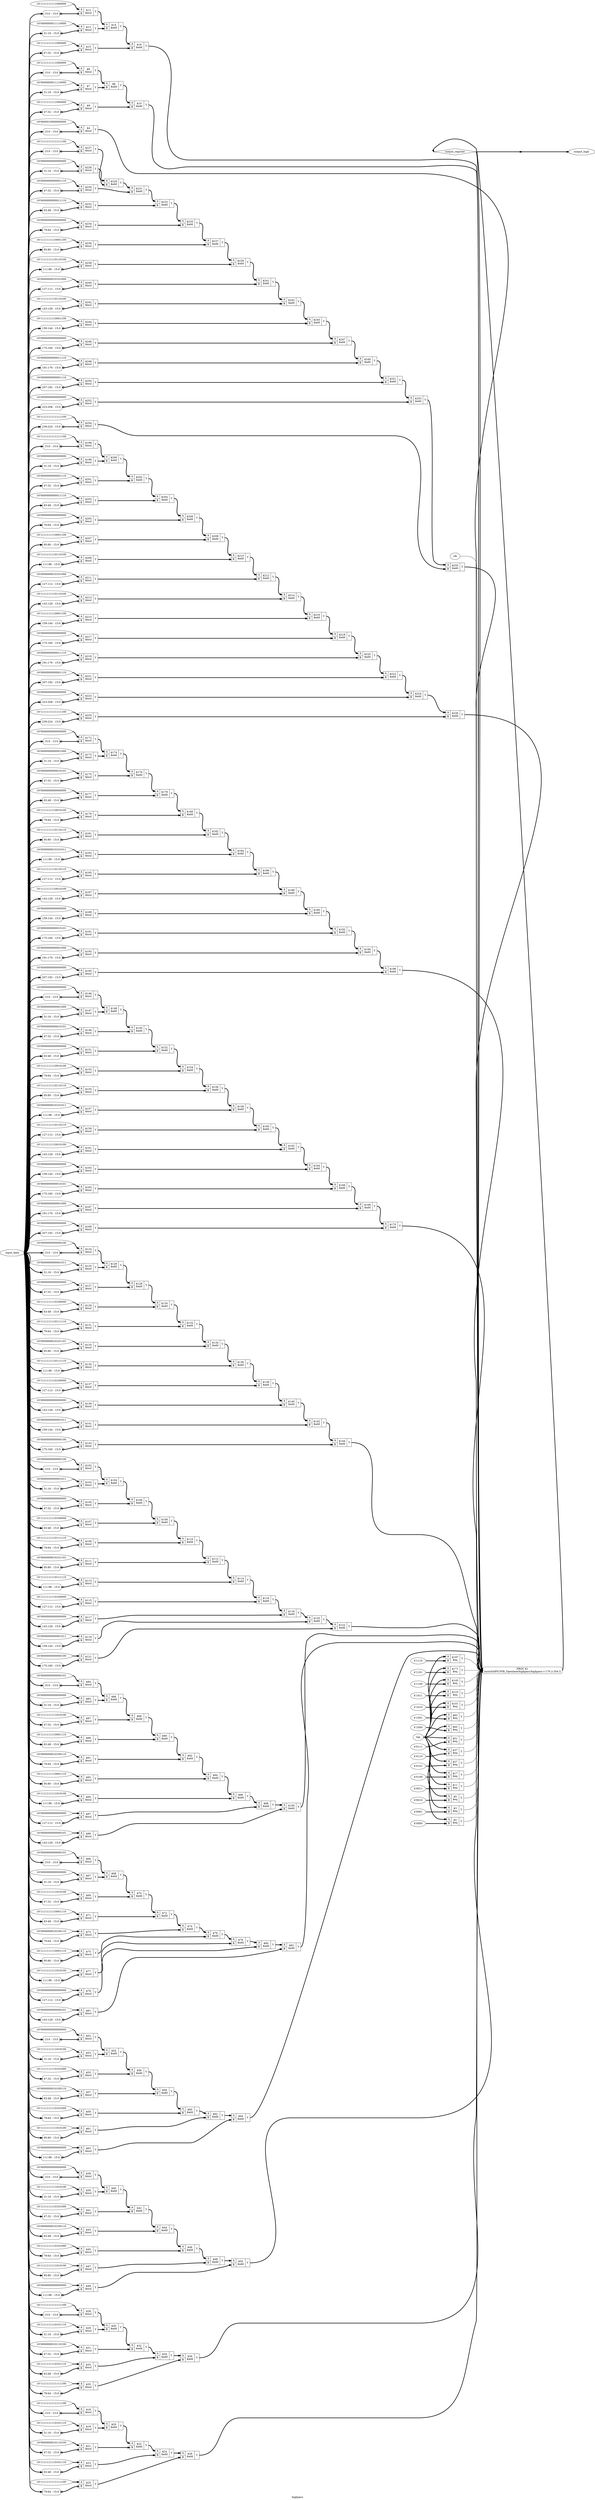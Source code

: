 digraph "highpass" {
label="highpass";
rankdir="LR";
remincross=true;
n256 [ shape=diamond, label="output_register", color="black", fontcolor="black" ];
n257 [ shape=octagon, label="output_high", color="black", fontcolor="black" ];
n258 [ shape=octagon, label="input_data", color="black", fontcolor="black" ];
n259 [ shape=octagon, label="tap", color="black", fontcolor="black" ];
n260 [ shape=octagon, label="clk", color="black", fontcolor="black" ];
c264 [ shape=record, label="{{<p261> A|<p262> B}|$255\n$add|{<p263> Y}}",  ];
v1 [ label="16'1111111111111100" ];
c265 [ shape=record, label="{{<p261> A|<p262> B}|$254\n$mul|{<p263> Y}}",  ];
x0 [ shape=record, style=rounded, label="<s0> 239:224 - 15:0 ", color="black", fontcolor="black" ];
x0:e -> c265:p262:w [arrowhead=odiamond, arrowtail=odiamond, dir=both, color="black", fontcolor="black", style="setlinewidth(3)", label=""];
c266 [ shape=record, label="{{<p261> A|<p262> B}|$253\n$add|{<p263> Y}}",  ];
v3 [ label="16'0000000000000000" ];
c267 [ shape=record, label="{{<p261> A|<p262> B}|$252\n$mul|{<p263> Y}}",  ];
x2 [ shape=record, style=rounded, label="<s0> 223:208 - 15:0 ", color="black", fontcolor="black" ];
x2:e -> c267:p262:w [arrowhead=odiamond, arrowtail=odiamond, dir=both, color="black", fontcolor="black", style="setlinewidth(3)", label=""];
c268 [ shape=record, label="{{<p261> A|<p262> B}|$251\n$add|{<p263> Y}}",  ];
v5 [ label="16'0000000000001110" ];
c269 [ shape=record, label="{{<p261> A|<p262> B}|$250\n$mul|{<p263> Y}}",  ];
x4 [ shape=record, style=rounded, label="<s0> 207:192 - 15:0 ", color="black", fontcolor="black" ];
x4:e -> c269:p262:w [arrowhead=odiamond, arrowtail=odiamond, dir=both, color="black", fontcolor="black", style="setlinewidth(3)", label=""];
c270 [ shape=record, label="{{<p261> A|<p262> B}|$249\n$add|{<p263> Y}}",  ];
v7 [ label="16'0000000000011110" ];
c271 [ shape=record, label="{{<p261> A|<p262> B}|$248\n$mul|{<p263> Y}}",  ];
x6 [ shape=record, style=rounded, label="<s0> 191:176 - 15:0 ", color="black", fontcolor="black" ];
x6:e -> c271:p262:w [arrowhead=odiamond, arrowtail=odiamond, dir=both, color="black", fontcolor="black", style="setlinewidth(3)", label=""];
c272 [ shape=record, label="{{<p261> A|<p262> B}|$247\n$add|{<p263> Y}}",  ];
v9 [ label="16'0000000000000000" ];
c273 [ shape=record, label="{{<p261> A|<p262> B}|$246\n$mul|{<p263> Y}}",  ];
x8 [ shape=record, style=rounded, label="<s0> 175:160 - 15:0 ", color="black", fontcolor="black" ];
x8:e -> c273:p262:w [arrowhead=odiamond, arrowtail=odiamond, dir=both, color="black", fontcolor="black", style="setlinewidth(3)", label=""];
c274 [ shape=record, label="{{<p261> A|<p262> B}|$245\n$add|{<p263> Y}}",  ];
v11 [ label="16'1111111110001100" ];
c275 [ shape=record, label="{{<p261> A|<p262> B}|$244\n$mul|{<p263> Y}}",  ];
x10 [ shape=record, style=rounded, label="<s0> 159:144 - 15:0 ", color="black", fontcolor="black" ];
x10:e -> c275:p262:w [arrowhead=odiamond, arrowtail=odiamond, dir=both, color="black", fontcolor="black", style="setlinewidth(3)", label=""];
c276 [ shape=record, label="{{<p261> A|<p262> B}|$243\n$add|{<p263> Y}}",  ];
v13 [ label="16'1111111110110100" ];
c277 [ shape=record, label="{{<p261> A|<p262> B}|$242\n$mul|{<p263> Y}}",  ];
x12 [ shape=record, style=rounded, label="<s0> 143:128 - 15:0 ", color="black", fontcolor="black" ];
x12:e -> c277:p262:w [arrowhead=odiamond, arrowtail=odiamond, dir=both, color="black", fontcolor="black", style="setlinewidth(3)", label=""];
c278 [ shape=record, label="{{<p261> A|<p262> B}|$241\n$add|{<p263> Y}}",  ];
v15 [ label="16'0000000010101000" ];
c279 [ shape=record, label="{{<p261> A|<p262> B}|$240\n$mul|{<p263> Y}}",  ];
x14 [ shape=record, style=rounded, label="<s0> 127:112 - 15:0 ", color="black", fontcolor="black" ];
x14:e -> c279:p262:w [arrowhead=odiamond, arrowtail=odiamond, dir=both, color="black", fontcolor="black", style="setlinewidth(3)", label=""];
c280 [ shape=record, label="{{<p261> A|<p262> B}|$239\n$add|{<p263> Y}}",  ];
v17 [ label="16'1111111110110100" ];
c281 [ shape=record, label="{{<p261> A|<p262> B}|$238\n$mul|{<p263> Y}}",  ];
x16 [ shape=record, style=rounded, label="<s0> 111:96 - 15:0 ", color="black", fontcolor="black" ];
x16:e -> c281:p262:w [arrowhead=odiamond, arrowtail=odiamond, dir=both, color="black", fontcolor="black", style="setlinewidth(3)", label=""];
c282 [ shape=record, label="{{<p261> A|<p262> B}|$237\n$add|{<p263> Y}}",  ];
v19 [ label="16'1111111110001100" ];
c283 [ shape=record, label="{{<p261> A|<p262> B}|$236\n$mul|{<p263> Y}}",  ];
x18 [ shape=record, style=rounded, label="<s0> 95:80 - 15:0 ", color="black", fontcolor="black" ];
x18:e -> c283:p262:w [arrowhead=odiamond, arrowtail=odiamond, dir=both, color="black", fontcolor="black", style="setlinewidth(3)", label=""];
c284 [ shape=record, label="{{<p261> A|<p262> B}|$235\n$add|{<p263> Y}}",  ];
v21 [ label="16'0000000000000000" ];
c285 [ shape=record, label="{{<p261> A|<p262> B}|$234\n$mul|{<p263> Y}}",  ];
x20 [ shape=record, style=rounded, label="<s0> 79:64 - 15:0 ", color="black", fontcolor="black" ];
x20:e -> c285:p262:w [arrowhead=odiamond, arrowtail=odiamond, dir=both, color="black", fontcolor="black", style="setlinewidth(3)", label=""];
c286 [ shape=record, label="{{<p261> A|<p262> B}|$233\n$add|{<p263> Y}}",  ];
v23 [ label="16'0000000000011110" ];
c287 [ shape=record, label="{{<p261> A|<p262> B}|$232\n$mul|{<p263> Y}}",  ];
x22 [ shape=record, style=rounded, label="<s0> 63:48 - 15:0 ", color="black", fontcolor="black" ];
x22:e -> c287:p262:w [arrowhead=odiamond, arrowtail=odiamond, dir=both, color="black", fontcolor="black", style="setlinewidth(3)", label=""];
c288 [ shape=record, label="{{<p261> A|<p262> B}|$231\n$add|{<p263> Y}}",  ];
v25 [ label="16'0000000000001110" ];
c289 [ shape=record, label="{{<p261> A|<p262> B}|$230\n$mul|{<p263> Y}}",  ];
x24 [ shape=record, style=rounded, label="<s0> 47:32 - 15:0 ", color="black", fontcolor="black" ];
x24:e -> c289:p262:w [arrowhead=odiamond, arrowtail=odiamond, dir=both, color="black", fontcolor="black", style="setlinewidth(3)", label=""];
c290 [ shape=record, label="{{<p261> A|<p262> B}|$229\n$add|{<p263> Y}}",  ];
v27 [ label="16'0000000000000000" ];
c291 [ shape=record, label="{{<p261> A|<p262> B}|$228\n$mul|{<p263> Y}}",  ];
x26 [ shape=record, style=rounded, label="<s0> 31:16 - 15:0 ", color="black", fontcolor="black" ];
x26:e -> c291:p262:w [arrowhead=odiamond, arrowtail=odiamond, dir=both, color="black", fontcolor="black", style="setlinewidth(3)", label=""];
v29 [ label="16'1111111111111100" ];
c292 [ shape=record, label="{{<p261> A|<p262> B}|$227\n$mul|{<p263> Y}}",  ];
x28 [ shape=record, style=rounded, label="<s0> 15:0 - 15:0 ", color="black", fontcolor="black" ];
x28:e -> c292:p262:w [arrowhead=odiamond, arrowtail=odiamond, dir=both, color="black", fontcolor="black", style="setlinewidth(3)", label=""];
c293 [ shape=record, label="{{<p261> A|<p262> B}|$226\n$add|{<p263> Y}}",  ];
v31 [ label="16'1111111111111100" ];
c294 [ shape=record, label="{{<p261> A|<p262> B}|$225\n$mul|{<p263> Y}}",  ];
x30 [ shape=record, style=rounded, label="<s0> 239:224 - 15:0 ", color="black", fontcolor="black" ];
x30:e -> c294:p262:w [arrowhead=odiamond, arrowtail=odiamond, dir=both, color="black", fontcolor="black", style="setlinewidth(3)", label=""];
c295 [ shape=record, label="{{<p261> A|<p262> B}|$224\n$add|{<p263> Y}}",  ];
v33 [ label="16'0000000000000000" ];
c296 [ shape=record, label="{{<p261> A|<p262> B}|$223\n$mul|{<p263> Y}}",  ];
x32 [ shape=record, style=rounded, label="<s0> 223:208 - 15:0 ", color="black", fontcolor="black" ];
x32:e -> c296:p262:w [arrowhead=odiamond, arrowtail=odiamond, dir=both, color="black", fontcolor="black", style="setlinewidth(3)", label=""];
c297 [ shape=record, label="{{<p261> A|<p262> B}|$222\n$add|{<p263> Y}}",  ];
v35 [ label="16'0000000000001110" ];
c298 [ shape=record, label="{{<p261> A|<p262> B}|$221\n$mul|{<p263> Y}}",  ];
x34 [ shape=record, style=rounded, label="<s0> 207:192 - 15:0 ", color="black", fontcolor="black" ];
x34:e -> c298:p262:w [arrowhead=odiamond, arrowtail=odiamond, dir=both, color="black", fontcolor="black", style="setlinewidth(3)", label=""];
c299 [ shape=record, label="{{<p261> A|<p262> B}|$220\n$add|{<p263> Y}}",  ];
v37 [ label="16'0000000000011110" ];
c300 [ shape=record, label="{{<p261> A|<p262> B}|$219\n$mul|{<p263> Y}}",  ];
x36 [ shape=record, style=rounded, label="<s0> 191:176 - 15:0 ", color="black", fontcolor="black" ];
x36:e -> c300:p262:w [arrowhead=odiamond, arrowtail=odiamond, dir=both, color="black", fontcolor="black", style="setlinewidth(3)", label=""];
c301 [ shape=record, label="{{<p261> A|<p262> B}|$218\n$add|{<p263> Y}}",  ];
v39 [ label="16'0000000000000000" ];
c302 [ shape=record, label="{{<p261> A|<p262> B}|$217\n$mul|{<p263> Y}}",  ];
x38 [ shape=record, style=rounded, label="<s0> 175:160 - 15:0 ", color="black", fontcolor="black" ];
x38:e -> c302:p262:w [arrowhead=odiamond, arrowtail=odiamond, dir=both, color="black", fontcolor="black", style="setlinewidth(3)", label=""];
c303 [ shape=record, label="{{<p261> A|<p262> B}|$216\n$add|{<p263> Y}}",  ];
v41 [ label="16'1111111110001100" ];
c304 [ shape=record, label="{{<p261> A|<p262> B}|$215\n$mul|{<p263> Y}}",  ];
x40 [ shape=record, style=rounded, label="<s0> 159:144 - 15:0 ", color="black", fontcolor="black" ];
x40:e -> c304:p262:w [arrowhead=odiamond, arrowtail=odiamond, dir=both, color="black", fontcolor="black", style="setlinewidth(3)", label=""];
c305 [ shape=record, label="{{<p261> A|<p262> B}|$214\n$add|{<p263> Y}}",  ];
v43 [ label="16'1111111110110100" ];
c306 [ shape=record, label="{{<p261> A|<p262> B}|$213\n$mul|{<p263> Y}}",  ];
x42 [ shape=record, style=rounded, label="<s0> 143:128 - 15:0 ", color="black", fontcolor="black" ];
x42:e -> c306:p262:w [arrowhead=odiamond, arrowtail=odiamond, dir=both, color="black", fontcolor="black", style="setlinewidth(3)", label=""];
c307 [ shape=record, label="{{<p261> A|<p262> B}|$212\n$add|{<p263> Y}}",  ];
v45 [ label="16'0000000010101000" ];
c308 [ shape=record, label="{{<p261> A|<p262> B}|$211\n$mul|{<p263> Y}}",  ];
x44 [ shape=record, style=rounded, label="<s0> 127:112 - 15:0 ", color="black", fontcolor="black" ];
x44:e -> c308:p262:w [arrowhead=odiamond, arrowtail=odiamond, dir=both, color="black", fontcolor="black", style="setlinewidth(3)", label=""];
c309 [ shape=record, label="{{<p261> A|<p262> B}|$210\n$add|{<p263> Y}}",  ];
v47 [ label="16'1111111110110100" ];
c310 [ shape=record, label="{{<p261> A|<p262> B}|$209\n$mul|{<p263> Y}}",  ];
x46 [ shape=record, style=rounded, label="<s0> 111:96 - 15:0 ", color="black", fontcolor="black" ];
x46:e -> c310:p262:w [arrowhead=odiamond, arrowtail=odiamond, dir=both, color="black", fontcolor="black", style="setlinewidth(3)", label=""];
c311 [ shape=record, label="{{<p261> A|<p262> B}|$208\n$add|{<p263> Y}}",  ];
v49 [ label="16'1111111110001100" ];
c312 [ shape=record, label="{{<p261> A|<p262> B}|$207\n$mul|{<p263> Y}}",  ];
x48 [ shape=record, style=rounded, label="<s0> 95:80 - 15:0 ", color="black", fontcolor="black" ];
x48:e -> c312:p262:w [arrowhead=odiamond, arrowtail=odiamond, dir=both, color="black", fontcolor="black", style="setlinewidth(3)", label=""];
c313 [ shape=record, label="{{<p261> A|<p262> B}|$206\n$add|{<p263> Y}}",  ];
v51 [ label="16'0000000000000000" ];
c314 [ shape=record, label="{{<p261> A|<p262> B}|$205\n$mul|{<p263> Y}}",  ];
x50 [ shape=record, style=rounded, label="<s0> 79:64 - 15:0 ", color="black", fontcolor="black" ];
x50:e -> c314:p262:w [arrowhead=odiamond, arrowtail=odiamond, dir=both, color="black", fontcolor="black", style="setlinewidth(3)", label=""];
c315 [ shape=record, label="{{<p261> A|<p262> B}|$204\n$add|{<p263> Y}}",  ];
v53 [ label="16'0000000000011110" ];
c316 [ shape=record, label="{{<p261> A|<p262> B}|$203\n$mul|{<p263> Y}}",  ];
x52 [ shape=record, style=rounded, label="<s0> 63:48 - 15:0 ", color="black", fontcolor="black" ];
x52:e -> c316:p262:w [arrowhead=odiamond, arrowtail=odiamond, dir=both, color="black", fontcolor="black", style="setlinewidth(3)", label=""];
c317 [ shape=record, label="{{<p261> A|<p262> B}|$202\n$add|{<p263> Y}}",  ];
v55 [ label="16'0000000000001110" ];
c318 [ shape=record, label="{{<p261> A|<p262> B}|$201\n$mul|{<p263> Y}}",  ];
x54 [ shape=record, style=rounded, label="<s0> 47:32 - 15:0 ", color="black", fontcolor="black" ];
x54:e -> c318:p262:w [arrowhead=odiamond, arrowtail=odiamond, dir=both, color="black", fontcolor="black", style="setlinewidth(3)", label=""];
c319 [ shape=record, label="{{<p261> A|<p262> B}|$200\n$add|{<p263> Y}}",  ];
v57 [ label="16'0000000000000000" ];
c320 [ shape=record, label="{{<p261> A|<p262> B}|$199\n$mul|{<p263> Y}}",  ];
x56 [ shape=record, style=rounded, label="<s0> 31:16 - 15:0 ", color="black", fontcolor="black" ];
x56:e -> c320:p262:w [arrowhead=odiamond, arrowtail=odiamond, dir=both, color="black", fontcolor="black", style="setlinewidth(3)", label=""];
v59 [ label="16'1111111111111100" ];
c321 [ shape=record, label="{{<p261> A|<p262> B}|$198\n$mul|{<p263> Y}}",  ];
x58 [ shape=record, style=rounded, label="<s0> 15:0 - 15:0 ", color="black", fontcolor="black" ];
x58:e -> c321:p262:w [arrowhead=odiamond, arrowtail=odiamond, dir=both, color="black", fontcolor="black", style="setlinewidth(3)", label=""];
v60 [ label="4'1110" ];
c322 [ shape=record, label="{{<p261> A|<p262> B}|$197\n$eq|{<p263> Y}}",  ];
c323 [ shape=record, label="{{<p261> A|<p262> B}|$196\n$add|{<p263> Y}}",  ];
v62 [ label="16'0000000000000000" ];
c324 [ shape=record, label="{{<p261> A|<p262> B}|$195\n$mul|{<p263> Y}}",  ];
x61 [ shape=record, style=rounded, label="<s0> 207:192 - 15:0 ", color="black", fontcolor="black" ];
x61:e -> c324:p262:w [arrowhead=odiamond, arrowtail=odiamond, dir=both, color="black", fontcolor="black", style="setlinewidth(3)", label=""];
c325 [ shape=record, label="{{<p261> A|<p262> B}|$194\n$add|{<p263> Y}}",  ];
v64 [ label="16'0000000000001000" ];
c326 [ shape=record, label="{{<p261> A|<p262> B}|$193\n$mul|{<p263> Y}}",  ];
x63 [ shape=record, style=rounded, label="<s0> 191:176 - 15:0 ", color="black", fontcolor="black" ];
x63:e -> c326:p262:w [arrowhead=odiamond, arrowtail=odiamond, dir=both, color="black", fontcolor="black", style="setlinewidth(3)", label=""];
c327 [ shape=record, label="{{<p261> A|<p262> B}|$192\n$add|{<p263> Y}}",  ];
v66 [ label="16'0000000000010101" ];
c328 [ shape=record, label="{{<p261> A|<p262> B}|$191\n$mul|{<p263> Y}}",  ];
x65 [ shape=record, style=rounded, label="<s0> 175:160 - 15:0 ", color="black", fontcolor="black" ];
x65:e -> c328:p262:w [arrowhead=odiamond, arrowtail=odiamond, dir=both, color="black", fontcolor="black", style="setlinewidth(3)", label=""];
c329 [ shape=record, label="{{<p261> A|<p262> B}|$190\n$add|{<p263> Y}}",  ];
v68 [ label="16'0000000000000000" ];
c330 [ shape=record, label="{{<p261> A|<p262> B}|$189\n$mul|{<p263> Y}}",  ];
x67 [ shape=record, style=rounded, label="<s0> 159:144 - 15:0 ", color="black", fontcolor="black" ];
x67:e -> c330:p262:w [arrowhead=odiamond, arrowtail=odiamond, dir=both, color="black", fontcolor="black", style="setlinewidth(3)", label=""];
c331 [ shape=record, label="{{<p261> A|<p262> B}|$188\n$add|{<p263> Y}}",  ];
v70 [ label="16'1111111110010100" ];
c332 [ shape=record, label="{{<p261> A|<p262> B}|$187\n$mul|{<p263> Y}}",  ];
x69 [ shape=record, style=rounded, label="<s0> 143:128 - 15:0 ", color="black", fontcolor="black" ];
x69:e -> c332:p262:w [arrowhead=odiamond, arrowtail=odiamond, dir=both, color="black", fontcolor="black", style="setlinewidth(3)", label=""];
c333 [ shape=record, label="{{<p261> A|<p262> B}|$186\n$add|{<p263> Y}}",  ];
v72 [ label="16'1111111110110110" ];
c334 [ shape=record, label="{{<p261> A|<p262> B}|$185\n$mul|{<p263> Y}}",  ];
x71 [ shape=record, style=rounded, label="<s0> 127:112 - 15:0 ", color="black", fontcolor="black" ];
x71:e -> c334:p262:w [arrowhead=odiamond, arrowtail=odiamond, dir=both, color="black", fontcolor="black", style="setlinewidth(3)", label=""];
c335 [ shape=record, label="{{<p261> A|<p262> B}|$184\n$add|{<p263> Y}}",  ];
v74 [ label="16'0000000010101011" ];
c336 [ shape=record, label="{{<p261> A|<p262> B}|$183\n$mul|{<p263> Y}}",  ];
x73 [ shape=record, style=rounded, label="<s0> 111:96 - 15:0 ", color="black", fontcolor="black" ];
x73:e -> c336:p262:w [arrowhead=odiamond, arrowtail=odiamond, dir=both, color="black", fontcolor="black", style="setlinewidth(3)", label=""];
c337 [ shape=record, label="{{<p261> A|<p262> B}|$182\n$add|{<p263> Y}}",  ];
v76 [ label="16'1111111110110110" ];
c338 [ shape=record, label="{{<p261> A|<p262> B}|$181\n$mul|{<p263> Y}}",  ];
x75 [ shape=record, style=rounded, label="<s0> 95:80 - 15:0 ", color="black", fontcolor="black" ];
x75:e -> c338:p262:w [arrowhead=odiamond, arrowtail=odiamond, dir=both, color="black", fontcolor="black", style="setlinewidth(3)", label=""];
c339 [ shape=record, label="{{<p261> A|<p262> B}|$180\n$add|{<p263> Y}}",  ];
v78 [ label="16'1111111110010100" ];
c340 [ shape=record, label="{{<p261> A|<p262> B}|$179\n$mul|{<p263> Y}}",  ];
x77 [ shape=record, style=rounded, label="<s0> 79:64 - 15:0 ", color="black", fontcolor="black" ];
x77:e -> c340:p262:w [arrowhead=odiamond, arrowtail=odiamond, dir=both, color="black", fontcolor="black", style="setlinewidth(3)", label=""];
c341 [ shape=record, label="{{<p261> A|<p262> B}|$178\n$add|{<p263> Y}}",  ];
v80 [ label="16'0000000000000000" ];
c342 [ shape=record, label="{{<p261> A|<p262> B}|$177\n$mul|{<p263> Y}}",  ];
x79 [ shape=record, style=rounded, label="<s0> 63:48 - 15:0 ", color="black", fontcolor="black" ];
x79:e -> c342:p262:w [arrowhead=odiamond, arrowtail=odiamond, dir=both, color="black", fontcolor="black", style="setlinewidth(3)", label=""];
c343 [ shape=record, label="{{<p261> A|<p262> B}|$176\n$add|{<p263> Y}}",  ];
v82 [ label="16'0000000000010101" ];
c344 [ shape=record, label="{{<p261> A|<p262> B}|$175\n$mul|{<p263> Y}}",  ];
x81 [ shape=record, style=rounded, label="<s0> 47:32 - 15:0 ", color="black", fontcolor="black" ];
x81:e -> c344:p262:w [arrowhead=odiamond, arrowtail=odiamond, dir=both, color="black", fontcolor="black", style="setlinewidth(3)", label=""];
c345 [ shape=record, label="{{<p261> A|<p262> B}|$174\n$add|{<p263> Y}}",  ];
v84 [ label="16'0000000000001000" ];
c346 [ shape=record, label="{{<p261> A|<p262> B}|$173\n$mul|{<p263> Y}}",  ];
x83 [ shape=record, style=rounded, label="<s0> 31:16 - 15:0 ", color="black", fontcolor="black" ];
x83:e -> c346:p262:w [arrowhead=odiamond, arrowtail=odiamond, dir=both, color="black", fontcolor="black", style="setlinewidth(3)", label=""];
v86 [ label="16'0000000000000000" ];
c347 [ shape=record, label="{{<p261> A|<p262> B}|$172\n$mul|{<p263> Y}}",  ];
x85 [ shape=record, style=rounded, label="<s0> 15:0 - 15:0 ", color="black", fontcolor="black" ];
x85:e -> c347:p262:w [arrowhead=odiamond, arrowtail=odiamond, dir=both, color="black", fontcolor="black", style="setlinewidth(3)", label=""];
v87 [ label="4'1101" ];
c348 [ shape=record, label="{{<p261> A|<p262> B}|$171\n$eq|{<p263> Y}}",  ];
c349 [ shape=record, label="{{<p261> A|<p262> B}|$170\n$add|{<p263> Y}}",  ];
v89 [ label="16'0000000000000000" ];
c350 [ shape=record, label="{{<p261> A|<p262> B}|$169\n$mul|{<p263> Y}}",  ];
x88 [ shape=record, style=rounded, label="<s0> 207:192 - 15:0 ", color="black", fontcolor="black" ];
x88:e -> c350:p262:w [arrowhead=odiamond, arrowtail=odiamond, dir=both, color="black", fontcolor="black", style="setlinewidth(3)", label=""];
c351 [ shape=record, label="{{<p261> A|<p262> B}|$168\n$add|{<p263> Y}}",  ];
v91 [ label="16'0000000000001000" ];
c352 [ shape=record, label="{{<p261> A|<p262> B}|$167\n$mul|{<p263> Y}}",  ];
x90 [ shape=record, style=rounded, label="<s0> 191:176 - 15:0 ", color="black", fontcolor="black" ];
x90:e -> c352:p262:w [arrowhead=odiamond, arrowtail=odiamond, dir=both, color="black", fontcolor="black", style="setlinewidth(3)", label=""];
c353 [ shape=record, label="{{<p261> A|<p262> B}|$166\n$add|{<p263> Y}}",  ];
v93 [ label="16'0000000000010101" ];
c354 [ shape=record, label="{{<p261> A|<p262> B}|$165\n$mul|{<p263> Y}}",  ];
x92 [ shape=record, style=rounded, label="<s0> 175:160 - 15:0 ", color="black", fontcolor="black" ];
x92:e -> c354:p262:w [arrowhead=odiamond, arrowtail=odiamond, dir=both, color="black", fontcolor="black", style="setlinewidth(3)", label=""];
c355 [ shape=record, label="{{<p261> A|<p262> B}|$164\n$add|{<p263> Y}}",  ];
v95 [ label="16'0000000000000000" ];
c356 [ shape=record, label="{{<p261> A|<p262> B}|$163\n$mul|{<p263> Y}}",  ];
x94 [ shape=record, style=rounded, label="<s0> 159:144 - 15:0 ", color="black", fontcolor="black" ];
x94:e -> c356:p262:w [arrowhead=odiamond, arrowtail=odiamond, dir=both, color="black", fontcolor="black", style="setlinewidth(3)", label=""];
c357 [ shape=record, label="{{<p261> A|<p262> B}|$162\n$add|{<p263> Y}}",  ];
v97 [ label="16'1111111110010100" ];
c358 [ shape=record, label="{{<p261> A|<p262> B}|$161\n$mul|{<p263> Y}}",  ];
x96 [ shape=record, style=rounded, label="<s0> 143:128 - 15:0 ", color="black", fontcolor="black" ];
x96:e -> c358:p262:w [arrowhead=odiamond, arrowtail=odiamond, dir=both, color="black", fontcolor="black", style="setlinewidth(3)", label=""];
c359 [ shape=record, label="{{<p261> A|<p262> B}|$160\n$add|{<p263> Y}}",  ];
v99 [ label="16'1111111110110110" ];
c360 [ shape=record, label="{{<p261> A|<p262> B}|$159\n$mul|{<p263> Y}}",  ];
x98 [ shape=record, style=rounded, label="<s0> 127:112 - 15:0 ", color="black", fontcolor="black" ];
x98:e -> c360:p262:w [arrowhead=odiamond, arrowtail=odiamond, dir=both, color="black", fontcolor="black", style="setlinewidth(3)", label=""];
c361 [ shape=record, label="{{<p261> A|<p262> B}|$158\n$add|{<p263> Y}}",  ];
v101 [ label="16'0000000010101011" ];
c362 [ shape=record, label="{{<p261> A|<p262> B}|$157\n$mul|{<p263> Y}}",  ];
x100 [ shape=record, style=rounded, label="<s0> 111:96 - 15:0 ", color="black", fontcolor="black" ];
x100:e -> c362:p262:w [arrowhead=odiamond, arrowtail=odiamond, dir=both, color="black", fontcolor="black", style="setlinewidth(3)", label=""];
c363 [ shape=record, label="{{<p261> A|<p262> B}|$156\n$add|{<p263> Y}}",  ];
v103 [ label="16'1111111110110110" ];
c364 [ shape=record, label="{{<p261> A|<p262> B}|$155\n$mul|{<p263> Y}}",  ];
x102 [ shape=record, style=rounded, label="<s0> 95:80 - 15:0 ", color="black", fontcolor="black" ];
x102:e -> c364:p262:w [arrowhead=odiamond, arrowtail=odiamond, dir=both, color="black", fontcolor="black", style="setlinewidth(3)", label=""];
c365 [ shape=record, label="{{<p261> A|<p262> B}|$154\n$add|{<p263> Y}}",  ];
v105 [ label="16'1111111110010100" ];
c366 [ shape=record, label="{{<p261> A|<p262> B}|$153\n$mul|{<p263> Y}}",  ];
x104 [ shape=record, style=rounded, label="<s0> 79:64 - 15:0 ", color="black", fontcolor="black" ];
x104:e -> c366:p262:w [arrowhead=odiamond, arrowtail=odiamond, dir=both, color="black", fontcolor="black", style="setlinewidth(3)", label=""];
c367 [ shape=record, label="{{<p261> A|<p262> B}|$152\n$add|{<p263> Y}}",  ];
v107 [ label="16'0000000000000000" ];
c368 [ shape=record, label="{{<p261> A|<p262> B}|$151\n$mul|{<p263> Y}}",  ];
x106 [ shape=record, style=rounded, label="<s0> 63:48 - 15:0 ", color="black", fontcolor="black" ];
x106:e -> c368:p262:w [arrowhead=odiamond, arrowtail=odiamond, dir=both, color="black", fontcolor="black", style="setlinewidth(3)", label=""];
c369 [ shape=record, label="{{<p261> A|<p262> B}|$150\n$add|{<p263> Y}}",  ];
v109 [ label="16'0000000000010101" ];
c370 [ shape=record, label="{{<p261> A|<p262> B}|$149\n$mul|{<p263> Y}}",  ];
x108 [ shape=record, style=rounded, label="<s0> 47:32 - 15:0 ", color="black", fontcolor="black" ];
x108:e -> c370:p262:w [arrowhead=odiamond, arrowtail=odiamond, dir=both, color="black", fontcolor="black", style="setlinewidth(3)", label=""];
c371 [ shape=record, label="{{<p261> A|<p262> B}|$148\n$add|{<p263> Y}}",  ];
v111 [ label="16'0000000000001000" ];
c372 [ shape=record, label="{{<p261> A|<p262> B}|$147\n$mul|{<p263> Y}}",  ];
x110 [ shape=record, style=rounded, label="<s0> 31:16 - 15:0 ", color="black", fontcolor="black" ];
x110:e -> c372:p262:w [arrowhead=odiamond, arrowtail=odiamond, dir=both, color="black", fontcolor="black", style="setlinewidth(3)", label=""];
v113 [ label="16'0000000000000000" ];
c373 [ shape=record, label="{{<p261> A|<p262> B}|$146\n$mul|{<p263> Y}}",  ];
x112 [ shape=record, style=rounded, label="<s0> 15:0 - 15:0 ", color="black", fontcolor="black" ];
x112:e -> c373:p262:w [arrowhead=odiamond, arrowtail=odiamond, dir=both, color="black", fontcolor="black", style="setlinewidth(3)", label=""];
v114 [ label="4'1100" ];
c374 [ shape=record, label="{{<p261> A|<p262> B}|$145\n$eq|{<p263> Y}}",  ];
c375 [ shape=record, label="{{<p261> A|<p262> B}|$144\n$add|{<p263> Y}}",  ];
v116 [ label="16'0000000000000100" ];
c376 [ shape=record, label="{{<p261> A|<p262> B}|$143\n$mul|{<p263> Y}}",  ];
x115 [ shape=record, style=rounded, label="<s0> 175:160 - 15:0 ", color="black", fontcolor="black" ];
x115:e -> c376:p262:w [arrowhead=odiamond, arrowtail=odiamond, dir=both, color="black", fontcolor="black", style="setlinewidth(3)", label=""];
c377 [ shape=record, label="{{<p261> A|<p262> B}|$142\n$add|{<p263> Y}}",  ];
v118 [ label="16'0000000000001011" ];
c378 [ shape=record, label="{{<p261> A|<p262> B}|$141\n$mul|{<p263> Y}}",  ];
x117 [ shape=record, style=rounded, label="<s0> 159:144 - 15:0 ", color="black", fontcolor="black" ];
x117:e -> c378:p262:w [arrowhead=odiamond, arrowtail=odiamond, dir=both, color="black", fontcolor="black", style="setlinewidth(3)", label=""];
c379 [ shape=record, label="{{<p261> A|<p262> B}|$140\n$add|{<p263> Y}}",  ];
v120 [ label="16'0000000000000000" ];
c380 [ shape=record, label="{{<p261> A|<p262> B}|$139\n$mul|{<p263> Y}}",  ];
x119 [ shape=record, style=rounded, label="<s0> 143:128 - 15:0 ", color="black", fontcolor="black" ];
x119:e -> c380:p262:w [arrowhead=odiamond, arrowtail=odiamond, dir=both, color="black", fontcolor="black", style="setlinewidth(3)", label=""];
c381 [ shape=record, label="{{<p261> A|<p262> B}|$138\n$add|{<p263> Y}}",  ];
v122 [ label="16'1111111110100000" ];
c382 [ shape=record, label="{{<p261> A|<p262> B}|$137\n$mul|{<p263> Y}}",  ];
x121 [ shape=record, style=rounded, label="<s0> 127:112 - 15:0 ", color="black", fontcolor="black" ];
x121:e -> c382:p262:w [arrowhead=odiamond, arrowtail=odiamond, dir=both, color="black", fontcolor="black", style="setlinewidth(3)", label=""];
c383 [ shape=record, label="{{<p261> A|<p262> B}|$136\n$add|{<p263> Y}}",  ];
v124 [ label="16'1111111110111110" ];
c384 [ shape=record, label="{{<p261> A|<p262> B}|$135\n$mul|{<p263> Y}}",  ];
x123 [ shape=record, style=rounded, label="<s0> 111:96 - 15:0 ", color="black", fontcolor="black" ];
x123:e -> c384:p262:w [arrowhead=odiamond, arrowtail=odiamond, dir=both, color="black", fontcolor="black", style="setlinewidth(3)", label=""];
c385 [ shape=record, label="{{<p261> A|<p262> B}|$134\n$add|{<p263> Y}}",  ];
v126 [ label="16'0000000010101101" ];
c386 [ shape=record, label="{{<p261> A|<p262> B}|$133\n$mul|{<p263> Y}}",  ];
x125 [ shape=record, style=rounded, label="<s0> 95:80 - 15:0 ", color="black", fontcolor="black" ];
x125:e -> c386:p262:w [arrowhead=odiamond, arrowtail=odiamond, dir=both, color="black", fontcolor="black", style="setlinewidth(3)", label=""];
c387 [ shape=record, label="{{<p261> A|<p262> B}|$132\n$add|{<p263> Y}}",  ];
v128 [ label="16'1111111110111110" ];
c388 [ shape=record, label="{{<p261> A|<p262> B}|$131\n$mul|{<p263> Y}}",  ];
x127 [ shape=record, style=rounded, label="<s0> 79:64 - 15:0 ", color="black", fontcolor="black" ];
x127:e -> c388:p262:w [arrowhead=odiamond, arrowtail=odiamond, dir=both, color="black", fontcolor="black", style="setlinewidth(3)", label=""];
c389 [ shape=record, label="{{<p261> A|<p262> B}|$130\n$add|{<p263> Y}}",  ];
v130 [ label="16'1111111110100000" ];
c390 [ shape=record, label="{{<p261> A|<p262> B}|$129\n$mul|{<p263> Y}}",  ];
x129 [ shape=record, style=rounded, label="<s0> 63:48 - 15:0 ", color="black", fontcolor="black" ];
x129:e -> c390:p262:w [arrowhead=odiamond, arrowtail=odiamond, dir=both, color="black", fontcolor="black", style="setlinewidth(3)", label=""];
c391 [ shape=record, label="{{<p261> A|<p262> B}|$128\n$add|{<p263> Y}}",  ];
v132 [ label="16'0000000000000000" ];
c392 [ shape=record, label="{{<p261> A|<p262> B}|$127\n$mul|{<p263> Y}}",  ];
x131 [ shape=record, style=rounded, label="<s0> 47:32 - 15:0 ", color="black", fontcolor="black" ];
x131:e -> c392:p262:w [arrowhead=odiamond, arrowtail=odiamond, dir=both, color="black", fontcolor="black", style="setlinewidth(3)", label=""];
c393 [ shape=record, label="{{<p261> A|<p262> B}|$126\n$add|{<p263> Y}}",  ];
v134 [ label="16'0000000000001011" ];
c394 [ shape=record, label="{{<p261> A|<p262> B}|$125\n$mul|{<p263> Y}}",  ];
x133 [ shape=record, style=rounded, label="<s0> 31:16 - 15:0 ", color="black", fontcolor="black" ];
x133:e -> c394:p262:w [arrowhead=odiamond, arrowtail=odiamond, dir=both, color="black", fontcolor="black", style="setlinewidth(3)", label=""];
v136 [ label="16'0000000000000100" ];
c395 [ shape=record, label="{{<p261> A|<p262> B}|$124\n$mul|{<p263> Y}}",  ];
x135 [ shape=record, style=rounded, label="<s0> 15:0 - 15:0 ", color="black", fontcolor="black" ];
x135:e -> c395:p262:w [arrowhead=odiamond, arrowtail=odiamond, dir=both, color="black", fontcolor="black", style="setlinewidth(3)", label=""];
v137 [ label="4'1011" ];
c396 [ shape=record, label="{{<p261> A|<p262> B}|$123\n$eq|{<p263> Y}}",  ];
c397 [ shape=record, label="{{<p261> A|<p262> B}|$122\n$add|{<p263> Y}}",  ];
v139 [ label="16'0000000000000100" ];
c398 [ shape=record, label="{{<p261> A|<p262> B}|$121\n$mul|{<p263> Y}}",  ];
x138 [ shape=record, style=rounded, label="<s0> 175:160 - 15:0 ", color="black", fontcolor="black" ];
x138:e -> c398:p262:w [arrowhead=odiamond, arrowtail=odiamond, dir=both, color="black", fontcolor="black", style="setlinewidth(3)", label=""];
c399 [ shape=record, label="{{<p261> A|<p262> B}|$120\n$add|{<p263> Y}}",  ];
v141 [ label="16'0000000000001011" ];
c400 [ shape=record, label="{{<p261> A|<p262> B}|$119\n$mul|{<p263> Y}}",  ];
x140 [ shape=record, style=rounded, label="<s0> 159:144 - 15:0 ", color="black", fontcolor="black" ];
x140:e -> c400:p262:w [arrowhead=odiamond, arrowtail=odiamond, dir=both, color="black", fontcolor="black", style="setlinewidth(3)", label=""];
c401 [ shape=record, label="{{<p261> A|<p262> B}|$118\n$add|{<p263> Y}}",  ];
v143 [ label="16'0000000000000000" ];
c402 [ shape=record, label="{{<p261> A|<p262> B}|$117\n$mul|{<p263> Y}}",  ];
x142 [ shape=record, style=rounded, label="<s0> 143:128 - 15:0 ", color="black", fontcolor="black" ];
x142:e -> c402:p262:w [arrowhead=odiamond, arrowtail=odiamond, dir=both, color="black", fontcolor="black", style="setlinewidth(3)", label=""];
c403 [ shape=record, label="{{<p261> A|<p262> B}|$116\n$add|{<p263> Y}}",  ];
v145 [ label="16'1111111110100000" ];
c404 [ shape=record, label="{{<p261> A|<p262> B}|$115\n$mul|{<p263> Y}}",  ];
x144 [ shape=record, style=rounded, label="<s0> 127:112 - 15:0 ", color="black", fontcolor="black" ];
x144:e -> c404:p262:w [arrowhead=odiamond, arrowtail=odiamond, dir=both, color="black", fontcolor="black", style="setlinewidth(3)", label=""];
c405 [ shape=record, label="{{<p261> A|<p262> B}|$114\n$add|{<p263> Y}}",  ];
v147 [ label="16'1111111110111110" ];
c406 [ shape=record, label="{{<p261> A|<p262> B}|$113\n$mul|{<p263> Y}}",  ];
x146 [ shape=record, style=rounded, label="<s0> 111:96 - 15:0 ", color="black", fontcolor="black" ];
x146:e -> c406:p262:w [arrowhead=odiamond, arrowtail=odiamond, dir=both, color="black", fontcolor="black", style="setlinewidth(3)", label=""];
c407 [ shape=record, label="{{<p261> A|<p262> B}|$112\n$add|{<p263> Y}}",  ];
v149 [ label="16'0000000010101101" ];
c408 [ shape=record, label="{{<p261> A|<p262> B}|$111\n$mul|{<p263> Y}}",  ];
x148 [ shape=record, style=rounded, label="<s0> 95:80 - 15:0 ", color="black", fontcolor="black" ];
x148:e -> c408:p262:w [arrowhead=odiamond, arrowtail=odiamond, dir=both, color="black", fontcolor="black", style="setlinewidth(3)", label=""];
c409 [ shape=record, label="{{<p261> A|<p262> B}|$110\n$add|{<p263> Y}}",  ];
v151 [ label="16'1111111110111110" ];
c410 [ shape=record, label="{{<p261> A|<p262> B}|$109\n$mul|{<p263> Y}}",  ];
x150 [ shape=record, style=rounded, label="<s0> 79:64 - 15:0 ", color="black", fontcolor="black" ];
x150:e -> c410:p262:w [arrowhead=odiamond, arrowtail=odiamond, dir=both, color="black", fontcolor="black", style="setlinewidth(3)", label=""];
c411 [ shape=record, label="{{<p261> A|<p262> B}|$108\n$add|{<p263> Y}}",  ];
v153 [ label="16'1111111110100000" ];
c412 [ shape=record, label="{{<p261> A|<p262> B}|$107\n$mul|{<p263> Y}}",  ];
x152 [ shape=record, style=rounded, label="<s0> 63:48 - 15:0 ", color="black", fontcolor="black" ];
x152:e -> c412:p262:w [arrowhead=odiamond, arrowtail=odiamond, dir=both, color="black", fontcolor="black", style="setlinewidth(3)", label=""];
c413 [ shape=record, label="{{<p261> A|<p262> B}|$106\n$add|{<p263> Y}}",  ];
v155 [ label="16'0000000000000000" ];
c414 [ shape=record, label="{{<p261> A|<p262> B}|$105\n$mul|{<p263> Y}}",  ];
x154 [ shape=record, style=rounded, label="<s0> 47:32 - 15:0 ", color="black", fontcolor="black" ];
x154:e -> c414:p262:w [arrowhead=odiamond, arrowtail=odiamond, dir=both, color="black", fontcolor="black", style="setlinewidth(3)", label=""];
c415 [ shape=record, label="{{<p261> A|<p262> B}|$104\n$add|{<p263> Y}}",  ];
v157 [ label="16'0000000000001011" ];
c416 [ shape=record, label="{{<p261> A|<p262> B}|$103\n$mul|{<p263> Y}}",  ];
x156 [ shape=record, style=rounded, label="<s0> 31:16 - 15:0 ", color="black", fontcolor="black" ];
x156:e -> c416:p262:w [arrowhead=odiamond, arrowtail=odiamond, dir=both, color="black", fontcolor="black", style="setlinewidth(3)", label=""];
v159 [ label="16'0000000000000100" ];
c417 [ shape=record, label="{{<p261> A|<p262> B}|$102\n$mul|{<p263> Y}}",  ];
x158 [ shape=record, style=rounded, label="<s0> 15:0 - 15:0 ", color="black", fontcolor="black" ];
x158:e -> c417:p262:w [arrowhead=odiamond, arrowtail=odiamond, dir=both, color="black", fontcolor="black", style="setlinewidth(3)", label=""];
v160 [ label="4'1010" ];
c418 [ shape=record, label="{{<p261> A|<p262> B}|$101\n$eq|{<p263> Y}}",  ];
c419 [ shape=record, label="{{<p261> A|<p262> B}|$100\n$add|{<p263> Y}}",  ];
v162 [ label="16'0000000000000101" ];
c420 [ shape=record, label="{{<p261> A|<p262> B}|$99\n$mul|{<p263> Y}}",  ];
x161 [ shape=record, style=rounded, label="<s0> 143:128 - 15:0 ", color="black", fontcolor="black" ];
x161:e -> c420:p262:w [arrowhead=odiamond, arrowtail=odiamond, dir=both, color="black", fontcolor="black", style="setlinewidth(3)", label=""];
c421 [ shape=record, label="{{<p261> A|<p262> B}|$98\n$add|{<p263> Y}}",  ];
v164 [ label="16'0000000000000000" ];
c422 [ shape=record, label="{{<p261> A|<p262> B}|$97\n$mul|{<p263> Y}}",  ];
x163 [ shape=record, style=rounded, label="<s0> 127:112 - 15:0 ", color="black", fontcolor="black" ];
x163:e -> c422:p262:w [arrowhead=odiamond, arrowtail=odiamond, dir=both, color="black", fontcolor="black", style="setlinewidth(3)", label=""];
c423 [ shape=record, label="{{<p261> A|<p262> B}|$96\n$add|{<p263> Y}}",  ];
v166 [ label="16'1111111111010100" ];
c424 [ shape=record, label="{{<p261> A|<p262> B}|$95\n$mul|{<p263> Y}}",  ];
x165 [ shape=record, style=rounded, label="<s0> 111:96 - 15:0 ", color="black", fontcolor="black" ];
x165:e -> c424:p262:w [arrowhead=odiamond, arrowtail=odiamond, dir=both, color="black", fontcolor="black", style="setlinewidth(3)", label=""];
c425 [ shape=record, label="{{<p261> A|<p262> B}|$94\n$add|{<p263> Y}}",  ];
v168 [ label="16'1111111110001110" ];
c426 [ shape=record, label="{{<p261> A|<p262> B}|$93\n$mul|{<p263> Y}}",  ];
x167 [ shape=record, style=rounded, label="<s0> 95:80 - 15:0 ", color="black", fontcolor="black" ];
x167:e -> c426:p262:w [arrowhead=odiamond, arrowtail=odiamond, dir=both, color="black", fontcolor="black", style="setlinewidth(3)", label=""];
c427 [ shape=record, label="{{<p261> A|<p262> B}|$92\n$add|{<p263> Y}}",  ];
v170 [ label="16'0000000010100110" ];
c428 [ shape=record, label="{{<p261> A|<p262> B}|$91\n$mul|{<p263> Y}}",  ];
x169 [ shape=record, style=rounded, label="<s0> 79:64 - 15:0 ", color="black", fontcolor="black" ];
x169:e -> c428:p262:w [arrowhead=odiamond, arrowtail=odiamond, dir=both, color="black", fontcolor="black", style="setlinewidth(3)", label=""];
c429 [ shape=record, label="{{<p261> A|<p262> B}|$90\n$add|{<p263> Y}}",  ];
v172 [ label="16'1111111110001110" ];
c430 [ shape=record, label="{{<p261> A|<p262> B}|$89\n$mul|{<p263> Y}}",  ];
x171 [ shape=record, style=rounded, label="<s0> 63:48 - 15:0 ", color="black", fontcolor="black" ];
x171:e -> c430:p262:w [arrowhead=odiamond, arrowtail=odiamond, dir=both, color="black", fontcolor="black", style="setlinewidth(3)", label=""];
c431 [ shape=record, label="{{<p261> A|<p262> B}|$88\n$add|{<p263> Y}}",  ];
v174 [ label="16'1111111111010100" ];
c432 [ shape=record, label="{{<p261> A|<p262> B}|$87\n$mul|{<p263> Y}}",  ];
x173 [ shape=record, style=rounded, label="<s0> 47:32 - 15:0 ", color="black", fontcolor="black" ];
x173:e -> c432:p262:w [arrowhead=odiamond, arrowtail=odiamond, dir=both, color="black", fontcolor="black", style="setlinewidth(3)", label=""];
c433 [ shape=record, label="{{<p261> A|<p262> B}|$86\n$add|{<p263> Y}}",  ];
v176 [ label="16'0000000000000000" ];
c434 [ shape=record, label="{{<p261> A|<p262> B}|$85\n$mul|{<p263> Y}}",  ];
x175 [ shape=record, style=rounded, label="<s0> 31:16 - 15:0 ", color="black", fontcolor="black" ];
x175:e -> c434:p262:w [arrowhead=odiamond, arrowtail=odiamond, dir=both, color="black", fontcolor="black", style="setlinewidth(3)", label=""];
v178 [ label="16'0000000000000101" ];
c435 [ shape=record, label="{{<p261> A|<p262> B}|$84\n$mul|{<p263> Y}}",  ];
x177 [ shape=record, style=rounded, label="<s0> 15:0 - 15:0 ", color="black", fontcolor="black" ];
x177:e -> c435:p262:w [arrowhead=odiamond, arrowtail=odiamond, dir=both, color="black", fontcolor="black", style="setlinewidth(3)", label=""];
v179 [ label="4'1001" ];
c436 [ shape=record, label="{{<p261> A|<p262> B}|$83\n$eq|{<p263> Y}}",  ];
c437 [ shape=record, label="{{<p261> A|<p262> B}|$82\n$add|{<p263> Y}}",  ];
v181 [ label="16'0000000000000101" ];
c438 [ shape=record, label="{{<p261> A|<p262> B}|$81\n$mul|{<p263> Y}}",  ];
x180 [ shape=record, style=rounded, label="<s0> 143:128 - 15:0 ", color="black", fontcolor="black" ];
x180:e -> c438:p262:w [arrowhead=odiamond, arrowtail=odiamond, dir=both, color="black", fontcolor="black", style="setlinewidth(3)", label=""];
c439 [ shape=record, label="{{<p261> A|<p262> B}|$80\n$add|{<p263> Y}}",  ];
v183 [ label="16'0000000000000000" ];
c440 [ shape=record, label="{{<p261> A|<p262> B}|$79\n$mul|{<p263> Y}}",  ];
x182 [ shape=record, style=rounded, label="<s0> 127:112 - 15:0 ", color="black", fontcolor="black" ];
x182:e -> c440:p262:w [arrowhead=odiamond, arrowtail=odiamond, dir=both, color="black", fontcolor="black", style="setlinewidth(3)", label=""];
c441 [ shape=record, label="{{<p261> A|<p262> B}|$78\n$add|{<p263> Y}}",  ];
v185 [ label="16'1111111111010100" ];
c442 [ shape=record, label="{{<p261> A|<p262> B}|$77\n$mul|{<p263> Y}}",  ];
x184 [ shape=record, style=rounded, label="<s0> 111:96 - 15:0 ", color="black", fontcolor="black" ];
x184:e -> c442:p262:w [arrowhead=odiamond, arrowtail=odiamond, dir=both, color="black", fontcolor="black", style="setlinewidth(3)", label=""];
c443 [ shape=record, label="{{<p261> A|<p262> B}|$76\n$add|{<p263> Y}}",  ];
v187 [ label="16'1111111110001110" ];
c444 [ shape=record, label="{{<p261> A|<p262> B}|$75\n$mul|{<p263> Y}}",  ];
x186 [ shape=record, style=rounded, label="<s0> 95:80 - 15:0 ", color="black", fontcolor="black" ];
x186:e -> c444:p262:w [arrowhead=odiamond, arrowtail=odiamond, dir=both, color="black", fontcolor="black", style="setlinewidth(3)", label=""];
c445 [ shape=record, label="{{<p261> A|<p262> B}|$74\n$add|{<p263> Y}}",  ];
v189 [ label="16'0000000010100110" ];
c446 [ shape=record, label="{{<p261> A|<p262> B}|$73\n$mul|{<p263> Y}}",  ];
x188 [ shape=record, style=rounded, label="<s0> 79:64 - 15:0 ", color="black", fontcolor="black" ];
x188:e -> c446:p262:w [arrowhead=odiamond, arrowtail=odiamond, dir=both, color="black", fontcolor="black", style="setlinewidth(3)", label=""];
c447 [ shape=record, label="{{<p261> A|<p262> B}|$72\n$add|{<p263> Y}}",  ];
v191 [ label="16'1111111110001110" ];
c448 [ shape=record, label="{{<p261> A|<p262> B}|$71\n$mul|{<p263> Y}}",  ];
x190 [ shape=record, style=rounded, label="<s0> 63:48 - 15:0 ", color="black", fontcolor="black" ];
x190:e -> c448:p262:w [arrowhead=odiamond, arrowtail=odiamond, dir=both, color="black", fontcolor="black", style="setlinewidth(3)", label=""];
c449 [ shape=record, label="{{<p261> A|<p262> B}|$70\n$add|{<p263> Y}}",  ];
v193 [ label="16'1111111111010100" ];
c450 [ shape=record, label="{{<p261> A|<p262> B}|$69\n$mul|{<p263> Y}}",  ];
x192 [ shape=record, style=rounded, label="<s0> 47:32 - 15:0 ", color="black", fontcolor="black" ];
x192:e -> c450:p262:w [arrowhead=odiamond, arrowtail=odiamond, dir=both, color="black", fontcolor="black", style="setlinewidth(3)", label=""];
c451 [ shape=record, label="{{<p261> A|<p262> B}|$68\n$add|{<p263> Y}}",  ];
v195 [ label="16'0000000000000000" ];
c452 [ shape=record, label="{{<p261> A|<p262> B}|$67\n$mul|{<p263> Y}}",  ];
x194 [ shape=record, style=rounded, label="<s0> 31:16 - 15:0 ", color="black", fontcolor="black" ];
x194:e -> c452:p262:w [arrowhead=odiamond, arrowtail=odiamond, dir=both, color="black", fontcolor="black", style="setlinewidth(3)", label=""];
v197 [ label="16'0000000000000101" ];
c453 [ shape=record, label="{{<p261> A|<p262> B}|$66\n$mul|{<p263> Y}}",  ];
x196 [ shape=record, style=rounded, label="<s0> 15:0 - 15:0 ", color="black", fontcolor="black" ];
x196:e -> c453:p262:w [arrowhead=odiamond, arrowtail=odiamond, dir=both, color="black", fontcolor="black", style="setlinewidth(3)", label=""];
v198 [ label="4'1000" ];
c454 [ shape=record, label="{{<p261> A|<p262> B}|$65\n$eq|{<p263> Y}}",  ];
c455 [ shape=record, label="{{<p261> A|<p262> B}|$64\n$add|{<p263> Y}}",  ];
v200 [ label="16'0000000000000000" ];
c456 [ shape=record, label="{{<p261> A|<p262> B}|$63\n$mul|{<p263> Y}}",  ];
x199 [ shape=record, style=rounded, label="<s0> 111:96 - 15:0 ", color="black", fontcolor="black" ];
x199:e -> c456:p262:w [arrowhead=odiamond, arrowtail=odiamond, dir=both, color="black", fontcolor="black", style="setlinewidth(3)", label=""];
c457 [ shape=record, label="{{<p261> A|<p262> B}|$62\n$add|{<p263> Y}}",  ];
v202 [ label="16'1111111111010100" ];
c458 [ shape=record, label="{{<p261> A|<p262> B}|$61\n$mul|{<p263> Y}}",  ];
x201 [ shape=record, style=rounded, label="<s0> 95:80 - 15:0 ", color="black", fontcolor="black" ];
x201:e -> c458:p262:w [arrowhead=odiamond, arrowtail=odiamond, dir=both, color="black", fontcolor="black", style="setlinewidth(3)", label=""];
c459 [ shape=record, label="{{<p261> A|<p262> B}|$60\n$add|{<p263> Y}}",  ];
v204 [ label="16'1111111110101000" ];
c460 [ shape=record, label="{{<p261> A|<p262> B}|$59\n$mul|{<p263> Y}}",  ];
x203 [ shape=record, style=rounded, label="<s0> 79:64 - 15:0 ", color="black", fontcolor="black" ];
x203:e -> c460:p262:w [arrowhead=odiamond, arrowtail=odiamond, dir=both, color="black", fontcolor="black", style="setlinewidth(3)", label=""];
c461 [ shape=record, label="{{<p261> A|<p262> B}|$58\n$add|{<p263> Y}}",  ];
v206 [ label="16'0000000010100110" ];
c462 [ shape=record, label="{{<p261> A|<p262> B}|$57\n$mul|{<p263> Y}}",  ];
x205 [ shape=record, style=rounded, label="<s0> 63:48 - 15:0 ", color="black", fontcolor="black" ];
x205:e -> c462:p262:w [arrowhead=odiamond, arrowtail=odiamond, dir=both, color="black", fontcolor="black", style="setlinewidth(3)", label=""];
c463 [ shape=record, label="{{<p261> A|<p262> B}|$56\n$add|{<p263> Y}}",  ];
v208 [ label="16'1111111110101000" ];
c464 [ shape=record, label="{{<p261> A|<p262> B}|$55\n$mul|{<p263> Y}}",  ];
x207 [ shape=record, style=rounded, label="<s0> 47:32 - 15:0 ", color="black", fontcolor="black" ];
x207:e -> c464:p262:w [arrowhead=odiamond, arrowtail=odiamond, dir=both, color="black", fontcolor="black", style="setlinewidth(3)", label=""];
c465 [ shape=record, label="{{<p261> A|<p262> B}|$54\n$add|{<p263> Y}}",  ];
v210 [ label="16'1111111111010100" ];
c466 [ shape=record, label="{{<p261> A|<p262> B}|$53\n$mul|{<p263> Y}}",  ];
x209 [ shape=record, style=rounded, label="<s0> 31:16 - 15:0 ", color="black", fontcolor="black" ];
x209:e -> c466:p262:w [arrowhead=odiamond, arrowtail=odiamond, dir=both, color="black", fontcolor="black", style="setlinewidth(3)", label=""];
v212 [ label="16'0000000000000000" ];
c467 [ shape=record, label="{{<p261> A|<p262> B}|$52\n$mul|{<p263> Y}}",  ];
x211 [ shape=record, style=rounded, label="<s0> 15:0 - 15:0 ", color="black", fontcolor="black" ];
x211:e -> c467:p262:w [arrowhead=odiamond, arrowtail=odiamond, dir=both, color="black", fontcolor="black", style="setlinewidth(3)", label=""];
v213 [ label="4'0111" ];
c468 [ shape=record, label="{{<p261> A|<p262> B}|$51\n$eq|{<p263> Y}}",  ];
c469 [ shape=record, label="{{<p261> A|<p262> B}|$50\n$add|{<p263> Y}}",  ];
v215 [ label="16'0000000000000000" ];
c470 [ shape=record, label="{{<p261> A|<p262> B}|$49\n$mul|{<p263> Y}}",  ];
x214 [ shape=record, style=rounded, label="<s0> 111:96 - 15:0 ", color="black", fontcolor="black" ];
x214:e -> c470:p262:w [arrowhead=odiamond, arrowtail=odiamond, dir=both, color="black", fontcolor="black", style="setlinewidth(3)", label=""];
c471 [ shape=record, label="{{<p261> A|<p262> B}|$48\n$add|{<p263> Y}}",  ];
v217 [ label="16'1111111111010100" ];
c472 [ shape=record, label="{{<p261> A|<p262> B}|$47\n$mul|{<p263> Y}}",  ];
x216 [ shape=record, style=rounded, label="<s0> 95:80 - 15:0 ", color="black", fontcolor="black" ];
x216:e -> c472:p262:w [arrowhead=odiamond, arrowtail=odiamond, dir=both, color="black", fontcolor="black", style="setlinewidth(3)", label=""];
c473 [ shape=record, label="{{<p261> A|<p262> B}|$46\n$add|{<p263> Y}}",  ];
v219 [ label="16'1111111110101000" ];
c474 [ shape=record, label="{{<p261> A|<p262> B}|$45\n$mul|{<p263> Y}}",  ];
x218 [ shape=record, style=rounded, label="<s0> 79:64 - 15:0 ", color="black", fontcolor="black" ];
x218:e -> c474:p262:w [arrowhead=odiamond, arrowtail=odiamond, dir=both, color="black", fontcolor="black", style="setlinewidth(3)", label=""];
c475 [ shape=record, label="{{<p261> A|<p262> B}|$44\n$add|{<p263> Y}}",  ];
v221 [ label="16'0000000010100110" ];
c476 [ shape=record, label="{{<p261> A|<p262> B}|$43\n$mul|{<p263> Y}}",  ];
x220 [ shape=record, style=rounded, label="<s0> 63:48 - 15:0 ", color="black", fontcolor="black" ];
x220:e -> c476:p262:w [arrowhead=odiamond, arrowtail=odiamond, dir=both, color="black", fontcolor="black", style="setlinewidth(3)", label=""];
c477 [ shape=record, label="{{<p261> A|<p262> B}|$42\n$add|{<p263> Y}}",  ];
v223 [ label="16'1111111110101000" ];
c478 [ shape=record, label="{{<p261> A|<p262> B}|$41\n$mul|{<p263> Y}}",  ];
x222 [ shape=record, style=rounded, label="<s0> 47:32 - 15:0 ", color="black", fontcolor="black" ];
x222:e -> c478:p262:w [arrowhead=odiamond, arrowtail=odiamond, dir=both, color="black", fontcolor="black", style="setlinewidth(3)", label=""];
c479 [ shape=record, label="{{<p261> A|<p262> B}|$40\n$add|{<p263> Y}}",  ];
v225 [ label="16'1111111111010100" ];
c480 [ shape=record, label="{{<p261> A|<p262> B}|$39\n$mul|{<p263> Y}}",  ];
x224 [ shape=record, style=rounded, label="<s0> 31:16 - 15:0 ", color="black", fontcolor="black" ];
x224:e -> c480:p262:w [arrowhead=odiamond, arrowtail=odiamond, dir=both, color="black", fontcolor="black", style="setlinewidth(3)", label=""];
v227 [ label="16'0000000000000000" ];
c481 [ shape=record, label="{{<p261> A|<p262> B}|$38\n$mul|{<p263> Y}}",  ];
x226 [ shape=record, style=rounded, label="<s0> 15:0 - 15:0 ", color="black", fontcolor="black" ];
x226:e -> c481:p262:w [arrowhead=odiamond, arrowtail=odiamond, dir=both, color="black", fontcolor="black", style="setlinewidth(3)", label=""];
v228 [ label="4'0110" ];
c482 [ shape=record, label="{{<p261> A|<p262> B}|$37\n$eq|{<p263> Y}}",  ];
c483 [ shape=record, label="{{<p261> A|<p262> B}|$36\n$add|{<p263> Y}}",  ];
v230 [ label="16'1111111111111100" ];
c484 [ shape=record, label="{{<p261> A|<p262> B}|$35\n$mul|{<p263> Y}}",  ];
x229 [ shape=record, style=rounded, label="<s0> 79:64 - 15:0 ", color="black", fontcolor="black" ];
x229:e -> c484:p262:w [arrowhead=odiamond, arrowtail=odiamond, dir=both, color="black", fontcolor="black", style="setlinewidth(3)", label=""];
c485 [ shape=record, label="{{<p261> A|<p262> B}|$34\n$add|{<p263> Y}}",  ];
v232 [ label="16'1111111110101110" ];
c486 [ shape=record, label="{{<p261> A|<p262> B}|$33\n$mul|{<p263> Y}}",  ];
x231 [ shape=record, style=rounded, label="<s0> 63:48 - 15:0 ", color="black", fontcolor="black" ];
x231:e -> c486:p262:w [arrowhead=odiamond, arrowtail=odiamond, dir=both, color="black", fontcolor="black", style="setlinewidth(3)", label=""];
c487 [ shape=record, label="{{<p261> A|<p262> B}|$32\n$add|{<p263> Y}}",  ];
v234 [ label="16'0000000010110100" ];
c488 [ shape=record, label="{{<p261> A|<p262> B}|$31\n$mul|{<p263> Y}}",  ];
x233 [ shape=record, style=rounded, label="<s0> 47:32 - 15:0 ", color="black", fontcolor="black" ];
x233:e -> c488:p262:w [arrowhead=odiamond, arrowtail=odiamond, dir=both, color="black", fontcolor="black", style="setlinewidth(3)", label=""];
c489 [ shape=record, label="{{<p261> A|<p262> B}|$30\n$add|{<p263> Y}}",  ];
v236 [ label="16'1111111110101110" ];
c490 [ shape=record, label="{{<p261> A|<p262> B}|$29\n$mul|{<p263> Y}}",  ];
x235 [ shape=record, style=rounded, label="<s0> 31:16 - 15:0 ", color="black", fontcolor="black" ];
x235:e -> c490:p262:w [arrowhead=odiamond, arrowtail=odiamond, dir=both, color="black", fontcolor="black", style="setlinewidth(3)", label=""];
v238 [ label="16'1111111111111100" ];
c491 [ shape=record, label="{{<p261> A|<p262> B}|$28\n$mul|{<p263> Y}}",  ];
x237 [ shape=record, style=rounded, label="<s0> 15:0 - 15:0 ", color="black", fontcolor="black" ];
x237:e -> c491:p262:w [arrowhead=odiamond, arrowtail=odiamond, dir=both, color="black", fontcolor="black", style="setlinewidth(3)", label=""];
v239 [ label="4'0101" ];
c492 [ shape=record, label="{{<p261> A|<p262> B}|$27\n$eq|{<p263> Y}}",  ];
c493 [ shape=record, label="{{<p261> A|<p262> B}|$26\n$add|{<p263> Y}}",  ];
v241 [ label="16'1111111111111100" ];
c494 [ shape=record, label="{{<p261> A|<p262> B}|$25\n$mul|{<p263> Y}}",  ];
x240 [ shape=record, style=rounded, label="<s0> 79:64 - 15:0 ", color="black", fontcolor="black" ];
x240:e -> c494:p262:w [arrowhead=odiamond, arrowtail=odiamond, dir=both, color="black", fontcolor="black", style="setlinewidth(3)", label=""];
c495 [ shape=record, label="{{<p261> A|<p262> B}|$24\n$add|{<p263> Y}}",  ];
v243 [ label="16'1111111110101110" ];
c496 [ shape=record, label="{{<p261> A|<p262> B}|$23\n$mul|{<p263> Y}}",  ];
x242 [ shape=record, style=rounded, label="<s0> 63:48 - 15:0 ", color="black", fontcolor="black" ];
x242:e -> c496:p262:w [arrowhead=odiamond, arrowtail=odiamond, dir=both, color="black", fontcolor="black", style="setlinewidth(3)", label=""];
c497 [ shape=record, label="{{<p261> A|<p262> B}|$22\n$add|{<p263> Y}}",  ];
v245 [ label="16'0000000010110100" ];
c498 [ shape=record, label="{{<p261> A|<p262> B}|$21\n$mul|{<p263> Y}}",  ];
x244 [ shape=record, style=rounded, label="<s0> 47:32 - 15:0 ", color="black", fontcolor="black" ];
x244:e -> c498:p262:w [arrowhead=odiamond, arrowtail=odiamond, dir=both, color="black", fontcolor="black", style="setlinewidth(3)", label=""];
c499 [ shape=record, label="{{<p261> A|<p262> B}|$20\n$add|{<p263> Y}}",  ];
v247 [ label="16'1111111110101110" ];
c500 [ shape=record, label="{{<p261> A|<p262> B}|$19\n$mul|{<p263> Y}}",  ];
x246 [ shape=record, style=rounded, label="<s0> 31:16 - 15:0 ", color="black", fontcolor="black" ];
x246:e -> c500:p262:w [arrowhead=odiamond, arrowtail=odiamond, dir=both, color="black", fontcolor="black", style="setlinewidth(3)", label=""];
v249 [ label="16'1111111111111100" ];
c501 [ shape=record, label="{{<p261> A|<p262> B}|$18\n$mul|{<p263> Y}}",  ];
x248 [ shape=record, style=rounded, label="<s0> 15:0 - 15:0 ", color="black", fontcolor="black" ];
x248:e -> c501:p262:w [arrowhead=odiamond, arrowtail=odiamond, dir=both, color="black", fontcolor="black", style="setlinewidth(3)", label=""];
v250 [ label="4'0100" ];
c502 [ shape=record, label="{{<p261> A|<p262> B}|$17\n$eq|{<p263> Y}}",  ];
c503 [ shape=record, label="{{<p261> A|<p262> B}|$16\n$add|{<p263> Y}}",  ];
v252 [ label="16'1111111111000000" ];
c504 [ shape=record, label="{{<p261> A|<p262> B}|$15\n$mul|{<p263> Y}}",  ];
x251 [ shape=record, style=rounded, label="<s0> 47:32 - 15:0 ", color="black", fontcolor="black" ];
x251:e -> c504:p262:w [arrowhead=odiamond, arrowtail=odiamond, dir=both, color="black", fontcolor="black", style="setlinewidth(3)", label=""];
c505 [ shape=record, label="{{<p261> A|<p262> B}|$14\n$add|{<p263> Y}}",  ];
v254 [ label="16'0000000011110000" ];
c506 [ shape=record, label="{{<p261> A|<p262> B}|$13\n$mul|{<p263> Y}}",  ];
x253 [ shape=record, style=rounded, label="<s0> 31:16 - 15:0 ", color="black", fontcolor="black" ];
x253:e -> c506:p262:w [arrowhead=odiamond, arrowtail=odiamond, dir=both, color="black", fontcolor="black", style="setlinewidth(3)", label=""];
v256 [ label="16'1111111111000000" ];
c507 [ shape=record, label="{{<p261> A|<p262> B}|$12\n$mul|{<p263> Y}}",  ];
x255 [ shape=record, style=rounded, label="<s0> 15:0 - 15:0 ", color="black", fontcolor="black" ];
x255:e -> c507:p262:w [arrowhead=odiamond, arrowtail=odiamond, dir=both, color="black", fontcolor="black", style="setlinewidth(3)", label=""];
v257 [ label="4'0011" ];
c508 [ shape=record, label="{{<p261> A|<p262> B}|$11\n$eq|{<p263> Y}}",  ];
c509 [ shape=record, label="{{<p261> A|<p262> B}|$10\n$add|{<p263> Y}}",  ];
v259 [ label="16'1111111111000000" ];
c510 [ shape=record, label="{{<p261> A|<p262> B}|$9\n$mul|{<p263> Y}}",  ];
x258 [ shape=record, style=rounded, label="<s0> 47:32 - 15:0 ", color="black", fontcolor="black" ];
x258:e -> c510:p262:w [arrowhead=odiamond, arrowtail=odiamond, dir=both, color="black", fontcolor="black", style="setlinewidth(3)", label=""];
c511 [ shape=record, label="{{<p261> A|<p262> B}|$8\n$add|{<p263> Y}}",  ];
v261 [ label="16'0000000011110000" ];
c512 [ shape=record, label="{{<p261> A|<p262> B}|$7\n$mul|{<p263> Y}}",  ];
x260 [ shape=record, style=rounded, label="<s0> 31:16 - 15:0 ", color="black", fontcolor="black" ];
x260:e -> c512:p262:w [arrowhead=odiamond, arrowtail=odiamond, dir=both, color="black", fontcolor="black", style="setlinewidth(3)", label=""];
v263 [ label="16'1111111111000000" ];
c513 [ shape=record, label="{{<p261> A|<p262> B}|$6\n$mul|{<p263> Y}}",  ];
x262 [ shape=record, style=rounded, label="<s0> 15:0 - 15:0 ", color="black", fontcolor="black" ];
x262:e -> c513:p262:w [arrowhead=odiamond, arrowtail=odiamond, dir=both, color="black", fontcolor="black", style="setlinewidth(3)", label=""];
v264 [ label="4'0010" ];
c514 [ shape=record, label="{{<p261> A|<p262> B}|$5\n$eq|{<p263> Y}}",  ];
v266 [ label="16'0000010000000000" ];
c515 [ shape=record, label="{{<p261> A|<p262> B}|$4\n$mul|{<p263> Y}}",  ];
x265 [ shape=record, style=rounded, label="<s0> 15:0 - 15:0 ", color="black", fontcolor="black" ];
x265:e -> c515:p262:w [arrowhead=odiamond, arrowtail=odiamond, dir=both, color="black", fontcolor="black", style="setlinewidth(3)", label=""];
v267 [ label="4'0001" ];
c516 [ shape=record, label="{{<p261> A|<p262> B}|$3\n$eq|{<p263> Y}}",  ];
v268 [ label="4'0000" ];
c517 [ shape=record, label="{{<p261> A|<p262> B}|$2\n$eq|{<p263> Y}}",  ];
p269 [shape=box, style=rounded, label="PROC $1\n/mnt/d/APIC/FIR_Openlane/highpass/highpass.v:170.2-204.5", ];
x270 [shape=point, ];
c264:p263:e -> p269:w [color="black", fontcolor="black", style="setlinewidth(3)", label=""];
c273:p263:e -> c272:p262:w [color="black", fontcolor="black", style="setlinewidth(3)", label=""];
c363:p263:e -> c361:p261:w [color="black", fontcolor="black", style="setlinewidth(3)", label=""];
c364:p263:e -> c363:p262:w [color="black", fontcolor="black", style="setlinewidth(3)", label=""];
c365:p263:e -> c363:p261:w [color="black", fontcolor="black", style="setlinewidth(3)", label=""];
c366:p263:e -> c365:p262:w [color="black", fontcolor="black", style="setlinewidth(3)", label=""];
c367:p263:e -> c365:p261:w [color="black", fontcolor="black", style="setlinewidth(3)", label=""];
c368:p263:e -> c367:p262:w [color="black", fontcolor="black", style="setlinewidth(3)", label=""];
c369:p263:e -> c367:p261:w [color="black", fontcolor="black", style="setlinewidth(3)", label=""];
c370:p263:e -> c369:p262:w [color="black", fontcolor="black", style="setlinewidth(3)", label=""];
c371:p263:e -> c369:p261:w [color="black", fontcolor="black", style="setlinewidth(3)", label=""];
c372:p263:e -> c371:p262:w [color="black", fontcolor="black", style="setlinewidth(3)", label=""];
c274:p263:e -> c272:p261:w [color="black", fontcolor="black", style="setlinewidth(3)", label=""];
c373:p263:e -> c371:p261:w [color="black", fontcolor="black", style="setlinewidth(3)", label=""];
c374:p263:e -> p269:w [color="black", fontcolor="black", label=""];
c375:p263:e -> p269:w [color="black", fontcolor="black", style="setlinewidth(3)", label=""];
c376:p263:e -> c375:p262:w [color="black", fontcolor="black", style="setlinewidth(3)", label=""];
c377:p263:e -> c375:p261:w [color="black", fontcolor="black", style="setlinewidth(3)", label=""];
c378:p263:e -> c377:p262:w [color="black", fontcolor="black", style="setlinewidth(3)", label=""];
c379:p263:e -> c377:p261:w [color="black", fontcolor="black", style="setlinewidth(3)", label=""];
c380:p263:e -> c379:p262:w [color="black", fontcolor="black", style="setlinewidth(3)", label=""];
c381:p263:e -> c379:p261:w [color="black", fontcolor="black", style="setlinewidth(3)", label=""];
c382:p263:e -> c381:p262:w [color="black", fontcolor="black", style="setlinewidth(3)", label=""];
c275:p263:e -> c274:p262:w [color="black", fontcolor="black", style="setlinewidth(3)", label=""];
c383:p263:e -> c381:p261:w [color="black", fontcolor="black", style="setlinewidth(3)", label=""];
c384:p263:e -> c383:p262:w [color="black", fontcolor="black", style="setlinewidth(3)", label=""];
c385:p263:e -> c383:p261:w [color="black", fontcolor="black", style="setlinewidth(3)", label=""];
c386:p263:e -> c385:p262:w [color="black", fontcolor="black", style="setlinewidth(3)", label=""];
c387:p263:e -> c385:p261:w [color="black", fontcolor="black", style="setlinewidth(3)", label=""];
c388:p263:e -> c387:p262:w [color="black", fontcolor="black", style="setlinewidth(3)", label=""];
c389:p263:e -> c387:p261:w [color="black", fontcolor="black", style="setlinewidth(3)", label=""];
c390:p263:e -> c389:p262:w [color="black", fontcolor="black", style="setlinewidth(3)", label=""];
c391:p263:e -> c389:p261:w [color="black", fontcolor="black", style="setlinewidth(3)", label=""];
c392:p263:e -> c391:p262:w [color="black", fontcolor="black", style="setlinewidth(3)", label=""];
c276:p263:e -> c274:p261:w [color="black", fontcolor="black", style="setlinewidth(3)", label=""];
c393:p263:e -> c391:p261:w [color="black", fontcolor="black", style="setlinewidth(3)", label=""];
c394:p263:e -> c393:p262:w [color="black", fontcolor="black", style="setlinewidth(3)", label=""];
c395:p263:e -> c393:p261:w [color="black", fontcolor="black", style="setlinewidth(3)", label=""];
c396:p263:e -> p269:w [color="black", fontcolor="black", label=""];
c397:p263:e -> p269:w [color="black", fontcolor="black", style="setlinewidth(3)", label=""];
c398:p263:e -> c397:p262:w [color="black", fontcolor="black", style="setlinewidth(3)", label=""];
c399:p263:e -> c397:p261:w [color="black", fontcolor="black", style="setlinewidth(3)", label=""];
c400:p263:e -> c399:p262:w [color="black", fontcolor="black", style="setlinewidth(3)", label=""];
c401:p263:e -> c399:p261:w [color="black", fontcolor="black", style="setlinewidth(3)", label=""];
c402:p263:e -> c401:p262:w [color="black", fontcolor="black", style="setlinewidth(3)", label=""];
c277:p263:e -> c276:p262:w [color="black", fontcolor="black", style="setlinewidth(3)", label=""];
c403:p263:e -> c401:p261:w [color="black", fontcolor="black", style="setlinewidth(3)", label=""];
c404:p263:e -> c403:p262:w [color="black", fontcolor="black", style="setlinewidth(3)", label=""];
c405:p263:e -> c403:p261:w [color="black", fontcolor="black", style="setlinewidth(3)", label=""];
c406:p263:e -> c405:p262:w [color="black", fontcolor="black", style="setlinewidth(3)", label=""];
c407:p263:e -> c405:p261:w [color="black", fontcolor="black", style="setlinewidth(3)", label=""];
c408:p263:e -> c407:p262:w [color="black", fontcolor="black", style="setlinewidth(3)", label=""];
c409:p263:e -> c407:p261:w [color="black", fontcolor="black", style="setlinewidth(3)", label=""];
c410:p263:e -> c409:p262:w [color="black", fontcolor="black", style="setlinewidth(3)", label=""];
c411:p263:e -> c409:p261:w [color="black", fontcolor="black", style="setlinewidth(3)", label=""];
c412:p263:e -> c411:p262:w [color="black", fontcolor="black", style="setlinewidth(3)", label=""];
c278:p263:e -> c276:p261:w [color="black", fontcolor="black", style="setlinewidth(3)", label=""];
c413:p263:e -> c411:p261:w [color="black", fontcolor="black", style="setlinewidth(3)", label=""];
c414:p263:e -> c413:p262:w [color="black", fontcolor="black", style="setlinewidth(3)", label=""];
c415:p263:e -> c413:p261:w [color="black", fontcolor="black", style="setlinewidth(3)", label=""];
c416:p263:e -> c415:p262:w [color="black", fontcolor="black", style="setlinewidth(3)", label=""];
c417:p263:e -> c415:p261:w [color="black", fontcolor="black", style="setlinewidth(3)", label=""];
c418:p263:e -> p269:w [color="black", fontcolor="black", label=""];
c419:p263:e -> p269:w [color="black", fontcolor="black", style="setlinewidth(3)", label=""];
c420:p263:e -> c419:p262:w [color="black", fontcolor="black", style="setlinewidth(3)", label=""];
c421:p263:e -> c419:p261:w [color="black", fontcolor="black", style="setlinewidth(3)", label=""];
c422:p263:e -> c421:p262:w [color="black", fontcolor="black", style="setlinewidth(3)", label=""];
c279:p263:e -> c278:p262:w [color="black", fontcolor="black", style="setlinewidth(3)", label=""];
c423:p263:e -> c421:p261:w [color="black", fontcolor="black", style="setlinewidth(3)", label=""];
c424:p263:e -> c423:p262:w [color="black", fontcolor="black", style="setlinewidth(3)", label=""];
c425:p263:e -> c423:p261:w [color="black", fontcolor="black", style="setlinewidth(3)", label=""];
c426:p263:e -> c425:p262:w [color="black", fontcolor="black", style="setlinewidth(3)", label=""];
c427:p263:e -> c425:p261:w [color="black", fontcolor="black", style="setlinewidth(3)", label=""];
c428:p263:e -> c427:p262:w [color="black", fontcolor="black", style="setlinewidth(3)", label=""];
c429:p263:e -> c427:p261:w [color="black", fontcolor="black", style="setlinewidth(3)", label=""];
c430:p263:e -> c429:p262:w [color="black", fontcolor="black", style="setlinewidth(3)", label=""];
c431:p263:e -> c429:p261:w [color="black", fontcolor="black", style="setlinewidth(3)", label=""];
c432:p263:e -> c431:p262:w [color="black", fontcolor="black", style="setlinewidth(3)", label=""];
c280:p263:e -> c278:p261:w [color="black", fontcolor="black", style="setlinewidth(3)", label=""];
c433:p263:e -> c431:p261:w [color="black", fontcolor="black", style="setlinewidth(3)", label=""];
c434:p263:e -> c433:p262:w [color="black", fontcolor="black", style="setlinewidth(3)", label=""];
c435:p263:e -> c433:p261:w [color="black", fontcolor="black", style="setlinewidth(3)", label=""];
c436:p263:e -> p269:w [color="black", fontcolor="black", label=""];
c437:p263:e -> p269:w [color="black", fontcolor="black", style="setlinewidth(3)", label=""];
c438:p263:e -> c437:p262:w [color="black", fontcolor="black", style="setlinewidth(3)", label=""];
c439:p263:e -> c437:p261:w [color="black", fontcolor="black", style="setlinewidth(3)", label=""];
c440:p263:e -> c439:p262:w [color="black", fontcolor="black", style="setlinewidth(3)", label=""];
c441:p263:e -> c439:p261:w [color="black", fontcolor="black", style="setlinewidth(3)", label=""];
c442:p263:e -> c441:p262:w [color="black", fontcolor="black", style="setlinewidth(3)", label=""];
c281:p263:e -> c280:p262:w [color="black", fontcolor="black", style="setlinewidth(3)", label=""];
c443:p263:e -> c441:p261:w [color="black", fontcolor="black", style="setlinewidth(3)", label=""];
c444:p263:e -> c443:p262:w [color="black", fontcolor="black", style="setlinewidth(3)", label=""];
c445:p263:e -> c443:p261:w [color="black", fontcolor="black", style="setlinewidth(3)", label=""];
c446:p263:e -> c445:p262:w [color="black", fontcolor="black", style="setlinewidth(3)", label=""];
c447:p263:e -> c445:p261:w [color="black", fontcolor="black", style="setlinewidth(3)", label=""];
c448:p263:e -> c447:p262:w [color="black", fontcolor="black", style="setlinewidth(3)", label=""];
c449:p263:e -> c447:p261:w [color="black", fontcolor="black", style="setlinewidth(3)", label=""];
c450:p263:e -> c449:p262:w [color="black", fontcolor="black", style="setlinewidth(3)", label=""];
c451:p263:e -> c449:p261:w [color="black", fontcolor="black", style="setlinewidth(3)", label=""];
c452:p263:e -> c451:p262:w [color="black", fontcolor="black", style="setlinewidth(3)", label=""];
c282:p263:e -> c280:p261:w [color="black", fontcolor="black", style="setlinewidth(3)", label=""];
c453:p263:e -> c451:p261:w [color="black", fontcolor="black", style="setlinewidth(3)", label=""];
c454:p263:e -> p269:w [color="black", fontcolor="black", label=""];
c455:p263:e -> p269:w [color="black", fontcolor="black", style="setlinewidth(3)", label=""];
c456:p263:e -> c455:p262:w [color="black", fontcolor="black", style="setlinewidth(3)", label=""];
c457:p263:e -> c455:p261:w [color="black", fontcolor="black", style="setlinewidth(3)", label=""];
c458:p263:e -> c457:p262:w [color="black", fontcolor="black", style="setlinewidth(3)", label=""];
c459:p263:e -> c457:p261:w [color="black", fontcolor="black", style="setlinewidth(3)", label=""];
c460:p263:e -> c459:p262:w [color="black", fontcolor="black", style="setlinewidth(3)", label=""];
c461:p263:e -> c459:p261:w [color="black", fontcolor="black", style="setlinewidth(3)", label=""];
c462:p263:e -> c461:p262:w [color="black", fontcolor="black", style="setlinewidth(3)", label=""];
c265:p263:e -> c264:p262:w [color="black", fontcolor="black", style="setlinewidth(3)", label=""];
c283:p263:e -> c282:p262:w [color="black", fontcolor="black", style="setlinewidth(3)", label=""];
c463:p263:e -> c461:p261:w [color="black", fontcolor="black", style="setlinewidth(3)", label=""];
c464:p263:e -> c463:p262:w [color="black", fontcolor="black", style="setlinewidth(3)", label=""];
c465:p263:e -> c463:p261:w [color="black", fontcolor="black", style="setlinewidth(3)", label=""];
c466:p263:e -> c465:p262:w [color="black", fontcolor="black", style="setlinewidth(3)", label=""];
c467:p263:e -> c465:p261:w [color="black", fontcolor="black", style="setlinewidth(3)", label=""];
c468:p263:e -> p269:w [color="black", fontcolor="black", label=""];
c469:p263:e -> p269:w [color="black", fontcolor="black", style="setlinewidth(3)", label=""];
c470:p263:e -> c469:p262:w [color="black", fontcolor="black", style="setlinewidth(3)", label=""];
c471:p263:e -> c469:p261:w [color="black", fontcolor="black", style="setlinewidth(3)", label=""];
c472:p263:e -> c471:p262:w [color="black", fontcolor="black", style="setlinewidth(3)", label=""];
c284:p263:e -> c282:p261:w [color="black", fontcolor="black", style="setlinewidth(3)", label=""];
c473:p263:e -> c471:p261:w [color="black", fontcolor="black", style="setlinewidth(3)", label=""];
c474:p263:e -> c473:p262:w [color="black", fontcolor="black", style="setlinewidth(3)", label=""];
c475:p263:e -> c473:p261:w [color="black", fontcolor="black", style="setlinewidth(3)", label=""];
c476:p263:e -> c475:p262:w [color="black", fontcolor="black", style="setlinewidth(3)", label=""];
c477:p263:e -> c475:p261:w [color="black", fontcolor="black", style="setlinewidth(3)", label=""];
c478:p263:e -> c477:p262:w [color="black", fontcolor="black", style="setlinewidth(3)", label=""];
c479:p263:e -> c477:p261:w [color="black", fontcolor="black", style="setlinewidth(3)", label=""];
c480:p263:e -> c479:p262:w [color="black", fontcolor="black", style="setlinewidth(3)", label=""];
c481:p263:e -> c479:p261:w [color="black", fontcolor="black", style="setlinewidth(3)", label=""];
c482:p263:e -> p269:w [color="black", fontcolor="black", label=""];
c285:p263:e -> c284:p262:w [color="black", fontcolor="black", style="setlinewidth(3)", label=""];
c483:p263:e -> p269:w [color="black", fontcolor="black", style="setlinewidth(3)", label=""];
c484:p263:e -> c483:p262:w [color="black", fontcolor="black", style="setlinewidth(3)", label=""];
c485:p263:e -> c483:p261:w [color="black", fontcolor="black", style="setlinewidth(3)", label=""];
c486:p263:e -> c485:p262:w [color="black", fontcolor="black", style="setlinewidth(3)", label=""];
c487:p263:e -> c485:p261:w [color="black", fontcolor="black", style="setlinewidth(3)", label=""];
c488:p263:e -> c487:p262:w [color="black", fontcolor="black", style="setlinewidth(3)", label=""];
c489:p263:e -> c487:p261:w [color="black", fontcolor="black", style="setlinewidth(3)", label=""];
c490:p263:e -> c489:p262:w [color="black", fontcolor="black", style="setlinewidth(3)", label=""];
c491:p263:e -> c489:p261:w [color="black", fontcolor="black", style="setlinewidth(3)", label=""];
c492:p263:e -> p269:w [color="black", fontcolor="black", label=""];
c286:p263:e -> c284:p261:w [color="black", fontcolor="black", style="setlinewidth(3)", label=""];
c493:p263:e -> p269:w [color="black", fontcolor="black", style="setlinewidth(3)", label=""];
c494:p263:e -> c493:p262:w [color="black", fontcolor="black", style="setlinewidth(3)", label=""];
c495:p263:e -> c493:p261:w [color="black", fontcolor="black", style="setlinewidth(3)", label=""];
c496:p263:e -> c495:p262:w [color="black", fontcolor="black", style="setlinewidth(3)", label=""];
c497:p263:e -> c495:p261:w [color="black", fontcolor="black", style="setlinewidth(3)", label=""];
c498:p263:e -> c497:p262:w [color="black", fontcolor="black", style="setlinewidth(3)", label=""];
c499:p263:e -> c497:p261:w [color="black", fontcolor="black", style="setlinewidth(3)", label=""];
c500:p263:e -> c499:p262:w [color="black", fontcolor="black", style="setlinewidth(3)", label=""];
c501:p263:e -> c499:p261:w [color="black", fontcolor="black", style="setlinewidth(3)", label=""];
c502:p263:e -> p269:w [color="black", fontcolor="black", label=""];
c287:p263:e -> c286:p262:w [color="black", fontcolor="black", style="setlinewidth(3)", label=""];
c503:p263:e -> p269:w [color="black", fontcolor="black", style="setlinewidth(3)", label=""];
c504:p263:e -> c503:p262:w [color="black", fontcolor="black", style="setlinewidth(3)", label=""];
c505:p263:e -> c503:p261:w [color="black", fontcolor="black", style="setlinewidth(3)", label=""];
c506:p263:e -> c505:p262:w [color="black", fontcolor="black", style="setlinewidth(3)", label=""];
c507:p263:e -> c505:p261:w [color="black", fontcolor="black", style="setlinewidth(3)", label=""];
c508:p263:e -> p269:w [color="black", fontcolor="black", label=""];
c509:p263:e -> p269:w [color="black", fontcolor="black", style="setlinewidth(3)", label=""];
c510:p263:e -> c509:p262:w [color="black", fontcolor="black", style="setlinewidth(3)", label=""];
c511:p263:e -> c509:p261:w [color="black", fontcolor="black", style="setlinewidth(3)", label=""];
c512:p263:e -> c511:p262:w [color="black", fontcolor="black", style="setlinewidth(3)", label=""];
c288:p263:e -> c286:p261:w [color="black", fontcolor="black", style="setlinewidth(3)", label=""];
c513:p263:e -> c511:p261:w [color="black", fontcolor="black", style="setlinewidth(3)", label=""];
c514:p263:e -> p269:w [color="black", fontcolor="black", label=""];
c515:p263:e -> p269:w [color="black", fontcolor="black", style="setlinewidth(3)", label=""];
c516:p263:e -> p269:w [color="black", fontcolor="black", label=""];
c517:p263:e -> p269:w [color="black", fontcolor="black", label=""];
p269:e -> n256:w [color="black", fontcolor="black", style="setlinewidth(3)", label=""];
n256:e -> p269:w [color="black", fontcolor="black", style="setlinewidth(3)", label=""];
n256:e -> x270:w [color="black", fontcolor="black", style="setlinewidth(3)", label=""];
x270:e -> n257:w [color="black", fontcolor="black", style="setlinewidth(3)", label=""];
n258:e -> x0:s0:w [color="black", fontcolor="black", style="setlinewidth(3)", label=""];
n258:e -> x100:s0:w [color="black", fontcolor="black", style="setlinewidth(3)", label=""];
n258:e -> x102:s0:w [color="black", fontcolor="black", style="setlinewidth(3)", label=""];
n258:e -> x104:s0:w [color="black", fontcolor="black", style="setlinewidth(3)", label=""];
n258:e -> x106:s0:w [color="black", fontcolor="black", style="setlinewidth(3)", label=""];
n258:e -> x108:s0:w [color="black", fontcolor="black", style="setlinewidth(3)", label=""];
n258:e -> x10:s0:w [color="black", fontcolor="black", style="setlinewidth(3)", label=""];
n258:e -> x110:s0:w [color="black", fontcolor="black", style="setlinewidth(3)", label=""];
n258:e -> x112:s0:w [color="black", fontcolor="black", style="setlinewidth(3)", label=""];
n258:e -> x115:s0:w [color="black", fontcolor="black", style="setlinewidth(3)", label=""];
n258:e -> x117:s0:w [color="black", fontcolor="black", style="setlinewidth(3)", label=""];
n258:e -> x119:s0:w [color="black", fontcolor="black", style="setlinewidth(3)", label=""];
n258:e -> x121:s0:w [color="black", fontcolor="black", style="setlinewidth(3)", label=""];
n258:e -> x123:s0:w [color="black", fontcolor="black", style="setlinewidth(3)", label=""];
n258:e -> x125:s0:w [color="black", fontcolor="black", style="setlinewidth(3)", label=""];
n258:e -> x127:s0:w [color="black", fontcolor="black", style="setlinewidth(3)", label=""];
n258:e -> x129:s0:w [color="black", fontcolor="black", style="setlinewidth(3)", label=""];
n258:e -> x12:s0:w [color="black", fontcolor="black", style="setlinewidth(3)", label=""];
n258:e -> x131:s0:w [color="black", fontcolor="black", style="setlinewidth(3)", label=""];
n258:e -> x133:s0:w [color="black", fontcolor="black", style="setlinewidth(3)", label=""];
n258:e -> x135:s0:w [color="black", fontcolor="black", style="setlinewidth(3)", label=""];
n258:e -> x138:s0:w [color="black", fontcolor="black", style="setlinewidth(3)", label=""];
n258:e -> x140:s0:w [color="black", fontcolor="black", style="setlinewidth(3)", label=""];
n258:e -> x142:s0:w [color="black", fontcolor="black", style="setlinewidth(3)", label=""];
n258:e -> x144:s0:w [color="black", fontcolor="black", style="setlinewidth(3)", label=""];
n258:e -> x146:s0:w [color="black", fontcolor="black", style="setlinewidth(3)", label=""];
n258:e -> x148:s0:w [color="black", fontcolor="black", style="setlinewidth(3)", label=""];
n258:e -> x14:s0:w [color="black", fontcolor="black", style="setlinewidth(3)", label=""];
n258:e -> x150:s0:w [color="black", fontcolor="black", style="setlinewidth(3)", label=""];
n258:e -> x152:s0:w [color="black", fontcolor="black", style="setlinewidth(3)", label=""];
n258:e -> x154:s0:w [color="black", fontcolor="black", style="setlinewidth(3)", label=""];
n258:e -> x156:s0:w [color="black", fontcolor="black", style="setlinewidth(3)", label=""];
n258:e -> x158:s0:w [color="black", fontcolor="black", style="setlinewidth(3)", label=""];
n258:e -> x161:s0:w [color="black", fontcolor="black", style="setlinewidth(3)", label=""];
n258:e -> x163:s0:w [color="black", fontcolor="black", style="setlinewidth(3)", label=""];
n258:e -> x165:s0:w [color="black", fontcolor="black", style="setlinewidth(3)", label=""];
n258:e -> x167:s0:w [color="black", fontcolor="black", style="setlinewidth(3)", label=""];
n258:e -> x169:s0:w [color="black", fontcolor="black", style="setlinewidth(3)", label=""];
n258:e -> x16:s0:w [color="black", fontcolor="black", style="setlinewidth(3)", label=""];
n258:e -> x171:s0:w [color="black", fontcolor="black", style="setlinewidth(3)", label=""];
n258:e -> x173:s0:w [color="black", fontcolor="black", style="setlinewidth(3)", label=""];
n258:e -> x175:s0:w [color="black", fontcolor="black", style="setlinewidth(3)", label=""];
n258:e -> x177:s0:w [color="black", fontcolor="black", style="setlinewidth(3)", label=""];
n258:e -> x180:s0:w [color="black", fontcolor="black", style="setlinewidth(3)", label=""];
n258:e -> x182:s0:w [color="black", fontcolor="black", style="setlinewidth(3)", label=""];
n258:e -> x184:s0:w [color="black", fontcolor="black", style="setlinewidth(3)", label=""];
n258:e -> x186:s0:w [color="black", fontcolor="black", style="setlinewidth(3)", label=""];
n258:e -> x188:s0:w [color="black", fontcolor="black", style="setlinewidth(3)", label=""];
n258:e -> x18:s0:w [color="black", fontcolor="black", style="setlinewidth(3)", label=""];
n258:e -> x190:s0:w [color="black", fontcolor="black", style="setlinewidth(3)", label=""];
n258:e -> x192:s0:w [color="black", fontcolor="black", style="setlinewidth(3)", label=""];
n258:e -> x194:s0:w [color="black", fontcolor="black", style="setlinewidth(3)", label=""];
n258:e -> x196:s0:w [color="black", fontcolor="black", style="setlinewidth(3)", label=""];
n258:e -> x199:s0:w [color="black", fontcolor="black", style="setlinewidth(3)", label=""];
n258:e -> x201:s0:w [color="black", fontcolor="black", style="setlinewidth(3)", label=""];
n258:e -> x203:s0:w [color="black", fontcolor="black", style="setlinewidth(3)", label=""];
n258:e -> x205:s0:w [color="black", fontcolor="black", style="setlinewidth(3)", label=""];
n258:e -> x207:s0:w [color="black", fontcolor="black", style="setlinewidth(3)", label=""];
n258:e -> x209:s0:w [color="black", fontcolor="black", style="setlinewidth(3)", label=""];
n258:e -> x20:s0:w [color="black", fontcolor="black", style="setlinewidth(3)", label=""];
n258:e -> x211:s0:w [color="black", fontcolor="black", style="setlinewidth(3)", label=""];
n258:e -> x214:s0:w [color="black", fontcolor="black", style="setlinewidth(3)", label=""];
n258:e -> x216:s0:w [color="black", fontcolor="black", style="setlinewidth(3)", label=""];
n258:e -> x218:s0:w [color="black", fontcolor="black", style="setlinewidth(3)", label=""];
n258:e -> x220:s0:w [color="black", fontcolor="black", style="setlinewidth(3)", label=""];
n258:e -> x222:s0:w [color="black", fontcolor="black", style="setlinewidth(3)", label=""];
n258:e -> x224:s0:w [color="black", fontcolor="black", style="setlinewidth(3)", label=""];
n258:e -> x226:s0:w [color="black", fontcolor="black", style="setlinewidth(3)", label=""];
n258:e -> x229:s0:w [color="black", fontcolor="black", style="setlinewidth(3)", label=""];
n258:e -> x22:s0:w [color="black", fontcolor="black", style="setlinewidth(3)", label=""];
n258:e -> x231:s0:w [color="black", fontcolor="black", style="setlinewidth(3)", label=""];
n258:e -> x233:s0:w [color="black", fontcolor="black", style="setlinewidth(3)", label=""];
n258:e -> x235:s0:w [color="black", fontcolor="black", style="setlinewidth(3)", label=""];
n258:e -> x237:s0:w [color="black", fontcolor="black", style="setlinewidth(3)", label=""];
n258:e -> x240:s0:w [color="black", fontcolor="black", style="setlinewidth(3)", label=""];
n258:e -> x242:s0:w [color="black", fontcolor="black", style="setlinewidth(3)", label=""];
n258:e -> x244:s0:w [color="black", fontcolor="black", style="setlinewidth(3)", label=""];
n258:e -> x246:s0:w [color="black", fontcolor="black", style="setlinewidth(3)", label=""];
n258:e -> x248:s0:w [color="black", fontcolor="black", style="setlinewidth(3)", label=""];
n258:e -> x24:s0:w [color="black", fontcolor="black", style="setlinewidth(3)", label=""];
n258:e -> x251:s0:w [color="black", fontcolor="black", style="setlinewidth(3)", label=""];
n258:e -> x253:s0:w [color="black", fontcolor="black", style="setlinewidth(3)", label=""];
n258:e -> x255:s0:w [color="black", fontcolor="black", style="setlinewidth(3)", label=""];
n258:e -> x258:s0:w [color="black", fontcolor="black", style="setlinewidth(3)", label=""];
n258:e -> x260:s0:w [color="black", fontcolor="black", style="setlinewidth(3)", label=""];
n258:e -> x262:s0:w [color="black", fontcolor="black", style="setlinewidth(3)", label=""];
n258:e -> x265:s0:w [color="black", fontcolor="black", style="setlinewidth(3)", label=""];
n258:e -> x26:s0:w [color="black", fontcolor="black", style="setlinewidth(3)", label=""];
n258:e -> x28:s0:w [color="black", fontcolor="black", style="setlinewidth(3)", label=""];
n258:e -> x2:s0:w [color="black", fontcolor="black", style="setlinewidth(3)", label=""];
n258:e -> x30:s0:w [color="black", fontcolor="black", style="setlinewidth(3)", label=""];
n258:e -> x32:s0:w [color="black", fontcolor="black", style="setlinewidth(3)", label=""];
n258:e -> x34:s0:w [color="black", fontcolor="black", style="setlinewidth(3)", label=""];
n258:e -> x36:s0:w [color="black", fontcolor="black", style="setlinewidth(3)", label=""];
n258:e -> x38:s0:w [color="black", fontcolor="black", style="setlinewidth(3)", label=""];
n258:e -> x40:s0:w [color="black", fontcolor="black", style="setlinewidth(3)", label=""];
n258:e -> x42:s0:w [color="black", fontcolor="black", style="setlinewidth(3)", label=""];
n258:e -> x44:s0:w [color="black", fontcolor="black", style="setlinewidth(3)", label=""];
n258:e -> x46:s0:w [color="black", fontcolor="black", style="setlinewidth(3)", label=""];
n258:e -> x48:s0:w [color="black", fontcolor="black", style="setlinewidth(3)", label=""];
n258:e -> x4:s0:w [color="black", fontcolor="black", style="setlinewidth(3)", label=""];
n258:e -> x50:s0:w [color="black", fontcolor="black", style="setlinewidth(3)", label=""];
n258:e -> x52:s0:w [color="black", fontcolor="black", style="setlinewidth(3)", label=""];
n258:e -> x54:s0:w [color="black", fontcolor="black", style="setlinewidth(3)", label=""];
n258:e -> x56:s0:w [color="black", fontcolor="black", style="setlinewidth(3)", label=""];
n258:e -> x58:s0:w [color="black", fontcolor="black", style="setlinewidth(3)", label=""];
n258:e -> x61:s0:w [color="black", fontcolor="black", style="setlinewidth(3)", label=""];
n258:e -> x63:s0:w [color="black", fontcolor="black", style="setlinewidth(3)", label=""];
n258:e -> x65:s0:w [color="black", fontcolor="black", style="setlinewidth(3)", label=""];
n258:e -> x67:s0:w [color="black", fontcolor="black", style="setlinewidth(3)", label=""];
n258:e -> x69:s0:w [color="black", fontcolor="black", style="setlinewidth(3)", label=""];
n258:e -> x6:s0:w [color="black", fontcolor="black", style="setlinewidth(3)", label=""];
n258:e -> x71:s0:w [color="black", fontcolor="black", style="setlinewidth(3)", label=""];
n258:e -> x73:s0:w [color="black", fontcolor="black", style="setlinewidth(3)", label=""];
n258:e -> x75:s0:w [color="black", fontcolor="black", style="setlinewidth(3)", label=""];
n258:e -> x77:s0:w [color="black", fontcolor="black", style="setlinewidth(3)", label=""];
n258:e -> x79:s0:w [color="black", fontcolor="black", style="setlinewidth(3)", label=""];
n258:e -> x81:s0:w [color="black", fontcolor="black", style="setlinewidth(3)", label=""];
n258:e -> x83:s0:w [color="black", fontcolor="black", style="setlinewidth(3)", label=""];
n258:e -> x85:s0:w [color="black", fontcolor="black", style="setlinewidth(3)", label=""];
n258:e -> x88:s0:w [color="black", fontcolor="black", style="setlinewidth(3)", label=""];
n258:e -> x8:s0:w [color="black", fontcolor="black", style="setlinewidth(3)", label=""];
n258:e -> x90:s0:w [color="black", fontcolor="black", style="setlinewidth(3)", label=""];
n258:e -> x92:s0:w [color="black", fontcolor="black", style="setlinewidth(3)", label=""];
n258:e -> x94:s0:w [color="black", fontcolor="black", style="setlinewidth(3)", label=""];
n258:e -> x96:s0:w [color="black", fontcolor="black", style="setlinewidth(3)", label=""];
n258:e -> x98:s0:w [color="black", fontcolor="black", style="setlinewidth(3)", label=""];
n259:e -> c322:p261:w [color="black", fontcolor="black", style="setlinewidth(3)", label=""];
n259:e -> c348:p261:w [color="black", fontcolor="black", style="setlinewidth(3)", label=""];
n259:e -> c374:p261:w [color="black", fontcolor="black", style="setlinewidth(3)", label=""];
n259:e -> c396:p261:w [color="black", fontcolor="black", style="setlinewidth(3)", label=""];
n259:e -> c418:p261:w [color="black", fontcolor="black", style="setlinewidth(3)", label=""];
n259:e -> c436:p261:w [color="black", fontcolor="black", style="setlinewidth(3)", label=""];
n259:e -> c454:p261:w [color="black", fontcolor="black", style="setlinewidth(3)", label=""];
n259:e -> c468:p261:w [color="black", fontcolor="black", style="setlinewidth(3)", label=""];
n259:e -> c482:p261:w [color="black", fontcolor="black", style="setlinewidth(3)", label=""];
n259:e -> c492:p261:w [color="black", fontcolor="black", style="setlinewidth(3)", label=""];
n259:e -> c502:p261:w [color="black", fontcolor="black", style="setlinewidth(3)", label=""];
n259:e -> c508:p261:w [color="black", fontcolor="black", style="setlinewidth(3)", label=""];
n259:e -> c514:p261:w [color="black", fontcolor="black", style="setlinewidth(3)", label=""];
n259:e -> c516:p261:w [color="black", fontcolor="black", style="setlinewidth(3)", label=""];
n259:e -> c517:p261:w [color="black", fontcolor="black", style="setlinewidth(3)", label=""];
c289:p263:e -> c288:p262:w [color="black", fontcolor="black", style="setlinewidth(3)", label=""];
n260:e -> p269:w [color="black", fontcolor="black", label=""];
c290:p263:e -> c288:p261:w [color="black", fontcolor="black", style="setlinewidth(3)", label=""];
c291:p263:e -> c290:p262:w [color="black", fontcolor="black", style="setlinewidth(3)", label=""];
c292:p263:e -> c290:p261:w [color="black", fontcolor="black", style="setlinewidth(3)", label=""];
c266:p263:e -> c264:p261:w [color="black", fontcolor="black", style="setlinewidth(3)", label=""];
c293:p263:e -> p269:w [color="black", fontcolor="black", style="setlinewidth(3)", label=""];
c294:p263:e -> c293:p262:w [color="black", fontcolor="black", style="setlinewidth(3)", label=""];
c295:p263:e -> c293:p261:w [color="black", fontcolor="black", style="setlinewidth(3)", label=""];
c296:p263:e -> c295:p262:w [color="black", fontcolor="black", style="setlinewidth(3)", label=""];
c297:p263:e -> c295:p261:w [color="black", fontcolor="black", style="setlinewidth(3)", label=""];
c298:p263:e -> c297:p262:w [color="black", fontcolor="black", style="setlinewidth(3)", label=""];
c299:p263:e -> c297:p261:w [color="black", fontcolor="black", style="setlinewidth(3)", label=""];
c300:p263:e -> c299:p262:w [color="black", fontcolor="black", style="setlinewidth(3)", label=""];
c301:p263:e -> c299:p261:w [color="black", fontcolor="black", style="setlinewidth(3)", label=""];
c302:p263:e -> c301:p262:w [color="black", fontcolor="black", style="setlinewidth(3)", label=""];
c267:p263:e -> c266:p262:w [color="black", fontcolor="black", style="setlinewidth(3)", label=""];
c303:p263:e -> c301:p261:w [color="black", fontcolor="black", style="setlinewidth(3)", label=""];
c304:p263:e -> c303:p262:w [color="black", fontcolor="black", style="setlinewidth(3)", label=""];
c305:p263:e -> c303:p261:w [color="black", fontcolor="black", style="setlinewidth(3)", label=""];
c306:p263:e -> c305:p262:w [color="black", fontcolor="black", style="setlinewidth(3)", label=""];
c307:p263:e -> c305:p261:w [color="black", fontcolor="black", style="setlinewidth(3)", label=""];
c308:p263:e -> c307:p262:w [color="black", fontcolor="black", style="setlinewidth(3)", label=""];
c309:p263:e -> c307:p261:w [color="black", fontcolor="black", style="setlinewidth(3)", label=""];
c310:p263:e -> c309:p262:w [color="black", fontcolor="black", style="setlinewidth(3)", label=""];
c311:p263:e -> c309:p261:w [color="black", fontcolor="black", style="setlinewidth(3)", label=""];
c312:p263:e -> c311:p262:w [color="black", fontcolor="black", style="setlinewidth(3)", label=""];
c268:p263:e -> c266:p261:w [color="black", fontcolor="black", style="setlinewidth(3)", label=""];
c313:p263:e -> c311:p261:w [color="black", fontcolor="black", style="setlinewidth(3)", label=""];
c314:p263:e -> c313:p262:w [color="black", fontcolor="black", style="setlinewidth(3)", label=""];
c315:p263:e -> c313:p261:w [color="black", fontcolor="black", style="setlinewidth(3)", label=""];
c316:p263:e -> c315:p262:w [color="black", fontcolor="black", style="setlinewidth(3)", label=""];
c317:p263:e -> c315:p261:w [color="black", fontcolor="black", style="setlinewidth(3)", label=""];
c318:p263:e -> c317:p262:w [color="black", fontcolor="black", style="setlinewidth(3)", label=""];
c319:p263:e -> c317:p261:w [color="black", fontcolor="black", style="setlinewidth(3)", label=""];
c320:p263:e -> c319:p262:w [color="black", fontcolor="black", style="setlinewidth(3)", label=""];
c321:p263:e -> c319:p261:w [color="black", fontcolor="black", style="setlinewidth(3)", label=""];
c322:p263:e -> p269:w [color="black", fontcolor="black", label=""];
c269:p263:e -> c268:p262:w [color="black", fontcolor="black", style="setlinewidth(3)", label=""];
c323:p263:e -> p269:w [color="black", fontcolor="black", style="setlinewidth(3)", label=""];
c324:p263:e -> c323:p262:w [color="black", fontcolor="black", style="setlinewidth(3)", label=""];
c325:p263:e -> c323:p261:w [color="black", fontcolor="black", style="setlinewidth(3)", label=""];
c326:p263:e -> c325:p262:w [color="black", fontcolor="black", style="setlinewidth(3)", label=""];
c327:p263:e -> c325:p261:w [color="black", fontcolor="black", style="setlinewidth(3)", label=""];
c328:p263:e -> c327:p262:w [color="black", fontcolor="black", style="setlinewidth(3)", label=""];
c329:p263:e -> c327:p261:w [color="black", fontcolor="black", style="setlinewidth(3)", label=""];
c330:p263:e -> c329:p262:w [color="black", fontcolor="black", style="setlinewidth(3)", label=""];
c331:p263:e -> c329:p261:w [color="black", fontcolor="black", style="setlinewidth(3)", label=""];
c332:p263:e -> c331:p262:w [color="black", fontcolor="black", style="setlinewidth(3)", label=""];
c270:p263:e -> c268:p261:w [color="black", fontcolor="black", style="setlinewidth(3)", label=""];
c333:p263:e -> c331:p261:w [color="black", fontcolor="black", style="setlinewidth(3)", label=""];
c334:p263:e -> c333:p262:w [color="black", fontcolor="black", style="setlinewidth(3)", label=""];
c335:p263:e -> c333:p261:w [color="black", fontcolor="black", style="setlinewidth(3)", label=""];
c336:p263:e -> c335:p262:w [color="black", fontcolor="black", style="setlinewidth(3)", label=""];
c337:p263:e -> c335:p261:w [color="black", fontcolor="black", style="setlinewidth(3)", label=""];
c338:p263:e -> c337:p262:w [color="black", fontcolor="black", style="setlinewidth(3)", label=""];
c339:p263:e -> c337:p261:w [color="black", fontcolor="black", style="setlinewidth(3)", label=""];
c340:p263:e -> c339:p262:w [color="black", fontcolor="black", style="setlinewidth(3)", label=""];
c341:p263:e -> c339:p261:w [color="black", fontcolor="black", style="setlinewidth(3)", label=""];
c342:p263:e -> c341:p262:w [color="black", fontcolor="black", style="setlinewidth(3)", label=""];
c271:p263:e -> c270:p262:w [color="black", fontcolor="black", style="setlinewidth(3)", label=""];
c343:p263:e -> c341:p261:w [color="black", fontcolor="black", style="setlinewidth(3)", label=""];
c344:p263:e -> c343:p262:w [color="black", fontcolor="black", style="setlinewidth(3)", label=""];
c345:p263:e -> c343:p261:w [color="black", fontcolor="black", style="setlinewidth(3)", label=""];
c346:p263:e -> c345:p262:w [color="black", fontcolor="black", style="setlinewidth(3)", label=""];
c347:p263:e -> c345:p261:w [color="black", fontcolor="black", style="setlinewidth(3)", label=""];
c348:p263:e -> p269:w [color="black", fontcolor="black", label=""];
c349:p263:e -> p269:w [color="black", fontcolor="black", style="setlinewidth(3)", label=""];
c350:p263:e -> c349:p262:w [color="black", fontcolor="black", style="setlinewidth(3)", label=""];
c351:p263:e -> c349:p261:w [color="black", fontcolor="black", style="setlinewidth(3)", label=""];
c352:p263:e -> c351:p262:w [color="black", fontcolor="black", style="setlinewidth(3)", label=""];
c272:p263:e -> c270:p261:w [color="black", fontcolor="black", style="setlinewidth(3)", label=""];
c353:p263:e -> c351:p261:w [color="black", fontcolor="black", style="setlinewidth(3)", label=""];
c354:p263:e -> c353:p262:w [color="black", fontcolor="black", style="setlinewidth(3)", label=""];
c355:p263:e -> c353:p261:w [color="black", fontcolor="black", style="setlinewidth(3)", label=""];
c356:p263:e -> c355:p262:w [color="black", fontcolor="black", style="setlinewidth(3)", label=""];
c357:p263:e -> c355:p261:w [color="black", fontcolor="black", style="setlinewidth(3)", label=""];
c358:p263:e -> c357:p262:w [color="black", fontcolor="black", style="setlinewidth(3)", label=""];
c359:p263:e -> c357:p261:w [color="black", fontcolor="black", style="setlinewidth(3)", label=""];
c360:p263:e -> c359:p262:w [color="black", fontcolor="black", style="setlinewidth(3)", label=""];
c361:p263:e -> c359:p261:w [color="black", fontcolor="black", style="setlinewidth(3)", label=""];
c362:p263:e -> c361:p262:w [color="black", fontcolor="black", style="setlinewidth(3)", label=""];
v1:e -> c265:p261:w [color="black", fontcolor="black", style="setlinewidth(3)", label=""];
v101:e -> c362:p261:w [color="black", fontcolor="black", style="setlinewidth(3)", label=""];
v103:e -> c364:p261:w [color="black", fontcolor="black", style="setlinewidth(3)", label=""];
v105:e -> c366:p261:w [color="black", fontcolor="black", style="setlinewidth(3)", label=""];
v107:e -> c368:p261:w [color="black", fontcolor="black", style="setlinewidth(3)", label=""];
v109:e -> c370:p261:w [color="black", fontcolor="black", style="setlinewidth(3)", label=""];
v11:e -> c275:p261:w [color="black", fontcolor="black", style="setlinewidth(3)", label=""];
v111:e -> c372:p261:w [color="black", fontcolor="black", style="setlinewidth(3)", label=""];
v113:e -> c373:p261:w [color="black", fontcolor="black", style="setlinewidth(3)", label=""];
v114:e -> c374:p262:w [color="black", fontcolor="black", style="setlinewidth(3)", label=""];
v116:e -> c376:p261:w [color="black", fontcolor="black", style="setlinewidth(3)", label=""];
v118:e -> c378:p261:w [color="black", fontcolor="black", style="setlinewidth(3)", label=""];
v120:e -> c380:p261:w [color="black", fontcolor="black", style="setlinewidth(3)", label=""];
v122:e -> c382:p261:w [color="black", fontcolor="black", style="setlinewidth(3)", label=""];
v124:e -> c384:p261:w [color="black", fontcolor="black", style="setlinewidth(3)", label=""];
v126:e -> c386:p261:w [color="black", fontcolor="black", style="setlinewidth(3)", label=""];
v128:e -> c388:p261:w [color="black", fontcolor="black", style="setlinewidth(3)", label=""];
v13:e -> c277:p261:w [color="black", fontcolor="black", style="setlinewidth(3)", label=""];
v130:e -> c390:p261:w [color="black", fontcolor="black", style="setlinewidth(3)", label=""];
v132:e -> c392:p261:w [color="black", fontcolor="black", style="setlinewidth(3)", label=""];
v134:e -> c394:p261:w [color="black", fontcolor="black", style="setlinewidth(3)", label=""];
v136:e -> c395:p261:w [color="black", fontcolor="black", style="setlinewidth(3)", label=""];
v137:e -> c396:p262:w [color="black", fontcolor="black", style="setlinewidth(3)", label=""];
v139:e -> c398:p261:w [color="black", fontcolor="black", style="setlinewidth(3)", label=""];
v141:e -> c400:p261:w [color="black", fontcolor="black", style="setlinewidth(3)", label=""];
v143:e -> c402:p261:w [color="black", fontcolor="black", style="setlinewidth(3)", label=""];
v145:e -> c404:p261:w [color="black", fontcolor="black", style="setlinewidth(3)", label=""];
v147:e -> c406:p261:w [color="black", fontcolor="black", style="setlinewidth(3)", label=""];
v149:e -> c408:p261:w [color="black", fontcolor="black", style="setlinewidth(3)", label=""];
v15:e -> c279:p261:w [color="black", fontcolor="black", style="setlinewidth(3)", label=""];
v151:e -> c410:p261:w [color="black", fontcolor="black", style="setlinewidth(3)", label=""];
v153:e -> c412:p261:w [color="black", fontcolor="black", style="setlinewidth(3)", label=""];
v155:e -> c414:p261:w [color="black", fontcolor="black", style="setlinewidth(3)", label=""];
v157:e -> c416:p261:w [color="black", fontcolor="black", style="setlinewidth(3)", label=""];
v159:e -> c417:p261:w [color="black", fontcolor="black", style="setlinewidth(3)", label=""];
v160:e -> c418:p262:w [color="black", fontcolor="black", style="setlinewidth(3)", label=""];
v162:e -> c420:p261:w [color="black", fontcolor="black", style="setlinewidth(3)", label=""];
v164:e -> c422:p261:w [color="black", fontcolor="black", style="setlinewidth(3)", label=""];
v166:e -> c424:p261:w [color="black", fontcolor="black", style="setlinewidth(3)", label=""];
v168:e -> c426:p261:w [color="black", fontcolor="black", style="setlinewidth(3)", label=""];
v17:e -> c281:p261:w [color="black", fontcolor="black", style="setlinewidth(3)", label=""];
v170:e -> c428:p261:w [color="black", fontcolor="black", style="setlinewidth(3)", label=""];
v172:e -> c430:p261:w [color="black", fontcolor="black", style="setlinewidth(3)", label=""];
v174:e -> c432:p261:w [color="black", fontcolor="black", style="setlinewidth(3)", label=""];
v176:e -> c434:p261:w [color="black", fontcolor="black", style="setlinewidth(3)", label=""];
v178:e -> c435:p261:w [color="black", fontcolor="black", style="setlinewidth(3)", label=""];
v179:e -> c436:p262:w [color="black", fontcolor="black", style="setlinewidth(3)", label=""];
v181:e -> c438:p261:w [color="black", fontcolor="black", style="setlinewidth(3)", label=""];
v183:e -> c440:p261:w [color="black", fontcolor="black", style="setlinewidth(3)", label=""];
v185:e -> c442:p261:w [color="black", fontcolor="black", style="setlinewidth(3)", label=""];
v187:e -> c444:p261:w [color="black", fontcolor="black", style="setlinewidth(3)", label=""];
v189:e -> c446:p261:w [color="black", fontcolor="black", style="setlinewidth(3)", label=""];
v19:e -> c283:p261:w [color="black", fontcolor="black", style="setlinewidth(3)", label=""];
v191:e -> c448:p261:w [color="black", fontcolor="black", style="setlinewidth(3)", label=""];
v193:e -> c450:p261:w [color="black", fontcolor="black", style="setlinewidth(3)", label=""];
v195:e -> c452:p261:w [color="black", fontcolor="black", style="setlinewidth(3)", label=""];
v197:e -> c453:p261:w [color="black", fontcolor="black", style="setlinewidth(3)", label=""];
v198:e -> c454:p262:w [color="black", fontcolor="black", style="setlinewidth(3)", label=""];
v200:e -> c456:p261:w [color="black", fontcolor="black", style="setlinewidth(3)", label=""];
v202:e -> c458:p261:w [color="black", fontcolor="black", style="setlinewidth(3)", label=""];
v204:e -> c460:p261:w [color="black", fontcolor="black", style="setlinewidth(3)", label=""];
v206:e -> c462:p261:w [color="black", fontcolor="black", style="setlinewidth(3)", label=""];
v208:e -> c464:p261:w [color="black", fontcolor="black", style="setlinewidth(3)", label=""];
v21:e -> c285:p261:w [color="black", fontcolor="black", style="setlinewidth(3)", label=""];
v210:e -> c466:p261:w [color="black", fontcolor="black", style="setlinewidth(3)", label=""];
v212:e -> c467:p261:w [color="black", fontcolor="black", style="setlinewidth(3)", label=""];
v213:e -> c468:p262:w [color="black", fontcolor="black", style="setlinewidth(3)", label=""];
v215:e -> c470:p261:w [color="black", fontcolor="black", style="setlinewidth(3)", label=""];
v217:e -> c472:p261:w [color="black", fontcolor="black", style="setlinewidth(3)", label=""];
v219:e -> c474:p261:w [color="black", fontcolor="black", style="setlinewidth(3)", label=""];
v221:e -> c476:p261:w [color="black", fontcolor="black", style="setlinewidth(3)", label=""];
v223:e -> c478:p261:w [color="black", fontcolor="black", style="setlinewidth(3)", label=""];
v225:e -> c480:p261:w [color="black", fontcolor="black", style="setlinewidth(3)", label=""];
v227:e -> c481:p261:w [color="black", fontcolor="black", style="setlinewidth(3)", label=""];
v228:e -> c482:p262:w [color="black", fontcolor="black", style="setlinewidth(3)", label=""];
v23:e -> c287:p261:w [color="black", fontcolor="black", style="setlinewidth(3)", label=""];
v230:e -> c484:p261:w [color="black", fontcolor="black", style="setlinewidth(3)", label=""];
v232:e -> c486:p261:w [color="black", fontcolor="black", style="setlinewidth(3)", label=""];
v234:e -> c488:p261:w [color="black", fontcolor="black", style="setlinewidth(3)", label=""];
v236:e -> c490:p261:w [color="black", fontcolor="black", style="setlinewidth(3)", label=""];
v238:e -> c491:p261:w [color="black", fontcolor="black", style="setlinewidth(3)", label=""];
v239:e -> c492:p262:w [color="black", fontcolor="black", style="setlinewidth(3)", label=""];
v241:e -> c494:p261:w [color="black", fontcolor="black", style="setlinewidth(3)", label=""];
v243:e -> c496:p261:w [color="black", fontcolor="black", style="setlinewidth(3)", label=""];
v245:e -> c498:p261:w [color="black", fontcolor="black", style="setlinewidth(3)", label=""];
v247:e -> c500:p261:w [color="black", fontcolor="black", style="setlinewidth(3)", label=""];
v249:e -> c501:p261:w [color="black", fontcolor="black", style="setlinewidth(3)", label=""];
v25:e -> c289:p261:w [color="black", fontcolor="black", style="setlinewidth(3)", label=""];
v250:e -> c502:p262:w [color="black", fontcolor="black", style="setlinewidth(3)", label=""];
v252:e -> c504:p261:w [color="black", fontcolor="black", style="setlinewidth(3)", label=""];
v254:e -> c506:p261:w [color="black", fontcolor="black", style="setlinewidth(3)", label=""];
v256:e -> c507:p261:w [color="black", fontcolor="black", style="setlinewidth(3)", label=""];
v257:e -> c508:p262:w [color="black", fontcolor="black", style="setlinewidth(3)", label=""];
v259:e -> c510:p261:w [color="black", fontcolor="black", style="setlinewidth(3)", label=""];
v261:e -> c512:p261:w [color="black", fontcolor="black", style="setlinewidth(3)", label=""];
v263:e -> c513:p261:w [color="black", fontcolor="black", style="setlinewidth(3)", label=""];
v264:e -> c514:p262:w [color="black", fontcolor="black", style="setlinewidth(3)", label=""];
v266:e -> c515:p261:w [color="black", fontcolor="black", style="setlinewidth(3)", label=""];
v267:e -> c516:p262:w [color="black", fontcolor="black", style="setlinewidth(3)", label=""];
v268:e -> c517:p262:w [color="black", fontcolor="black", style="setlinewidth(3)", label=""];
v27:e -> c291:p261:w [color="black", fontcolor="black", style="setlinewidth(3)", label=""];
v29:e -> c292:p261:w [color="black", fontcolor="black", style="setlinewidth(3)", label=""];
v3:e -> c267:p261:w [color="black", fontcolor="black", style="setlinewidth(3)", label=""];
v31:e -> c294:p261:w [color="black", fontcolor="black", style="setlinewidth(3)", label=""];
v33:e -> c296:p261:w [color="black", fontcolor="black", style="setlinewidth(3)", label=""];
v35:e -> c298:p261:w [color="black", fontcolor="black", style="setlinewidth(3)", label=""];
v37:e -> c300:p261:w [color="black", fontcolor="black", style="setlinewidth(3)", label=""];
v39:e -> c302:p261:w [color="black", fontcolor="black", style="setlinewidth(3)", label=""];
v41:e -> c304:p261:w [color="black", fontcolor="black", style="setlinewidth(3)", label=""];
v43:e -> c306:p261:w [color="black", fontcolor="black", style="setlinewidth(3)", label=""];
v45:e -> c308:p261:w [color="black", fontcolor="black", style="setlinewidth(3)", label=""];
v47:e -> c310:p261:w [color="black", fontcolor="black", style="setlinewidth(3)", label=""];
v49:e -> c312:p261:w [color="black", fontcolor="black", style="setlinewidth(3)", label=""];
v5:e -> c269:p261:w [color="black", fontcolor="black", style="setlinewidth(3)", label=""];
v51:e -> c314:p261:w [color="black", fontcolor="black", style="setlinewidth(3)", label=""];
v53:e -> c316:p261:w [color="black", fontcolor="black", style="setlinewidth(3)", label=""];
v55:e -> c318:p261:w [color="black", fontcolor="black", style="setlinewidth(3)", label=""];
v57:e -> c320:p261:w [color="black", fontcolor="black", style="setlinewidth(3)", label=""];
v59:e -> c321:p261:w [color="black", fontcolor="black", style="setlinewidth(3)", label=""];
v60:e -> c322:p262:w [color="black", fontcolor="black", style="setlinewidth(3)", label=""];
v62:e -> c324:p261:w [color="black", fontcolor="black", style="setlinewidth(3)", label=""];
v64:e -> c326:p261:w [color="black", fontcolor="black", style="setlinewidth(3)", label=""];
v66:e -> c328:p261:w [color="black", fontcolor="black", style="setlinewidth(3)", label=""];
v68:e -> c330:p261:w [color="black", fontcolor="black", style="setlinewidth(3)", label=""];
v7:e -> c271:p261:w [color="black", fontcolor="black", style="setlinewidth(3)", label=""];
v70:e -> c332:p261:w [color="black", fontcolor="black", style="setlinewidth(3)", label=""];
v72:e -> c334:p261:w [color="black", fontcolor="black", style="setlinewidth(3)", label=""];
v74:e -> c336:p261:w [color="black", fontcolor="black", style="setlinewidth(3)", label=""];
v76:e -> c338:p261:w [color="black", fontcolor="black", style="setlinewidth(3)", label=""];
v78:e -> c340:p261:w [color="black", fontcolor="black", style="setlinewidth(3)", label=""];
v80:e -> c342:p261:w [color="black", fontcolor="black", style="setlinewidth(3)", label=""];
v82:e -> c344:p261:w [color="black", fontcolor="black", style="setlinewidth(3)", label=""];
v84:e -> c346:p261:w [color="black", fontcolor="black", style="setlinewidth(3)", label=""];
v86:e -> c347:p261:w [color="black", fontcolor="black", style="setlinewidth(3)", label=""];
v87:e -> c348:p262:w [color="black", fontcolor="black", style="setlinewidth(3)", label=""];
v89:e -> c350:p261:w [color="black", fontcolor="black", style="setlinewidth(3)", label=""];
v9:e -> c273:p261:w [color="black", fontcolor="black", style="setlinewidth(3)", label=""];
v91:e -> c352:p261:w [color="black", fontcolor="black", style="setlinewidth(3)", label=""];
v93:e -> c354:p261:w [color="black", fontcolor="black", style="setlinewidth(3)", label=""];
v95:e -> c356:p261:w [color="black", fontcolor="black", style="setlinewidth(3)", label=""];
v97:e -> c358:p261:w [color="black", fontcolor="black", style="setlinewidth(3)", label=""];
v99:e -> c360:p261:w [color="black", fontcolor="black", style="setlinewidth(3)", label=""];
}
